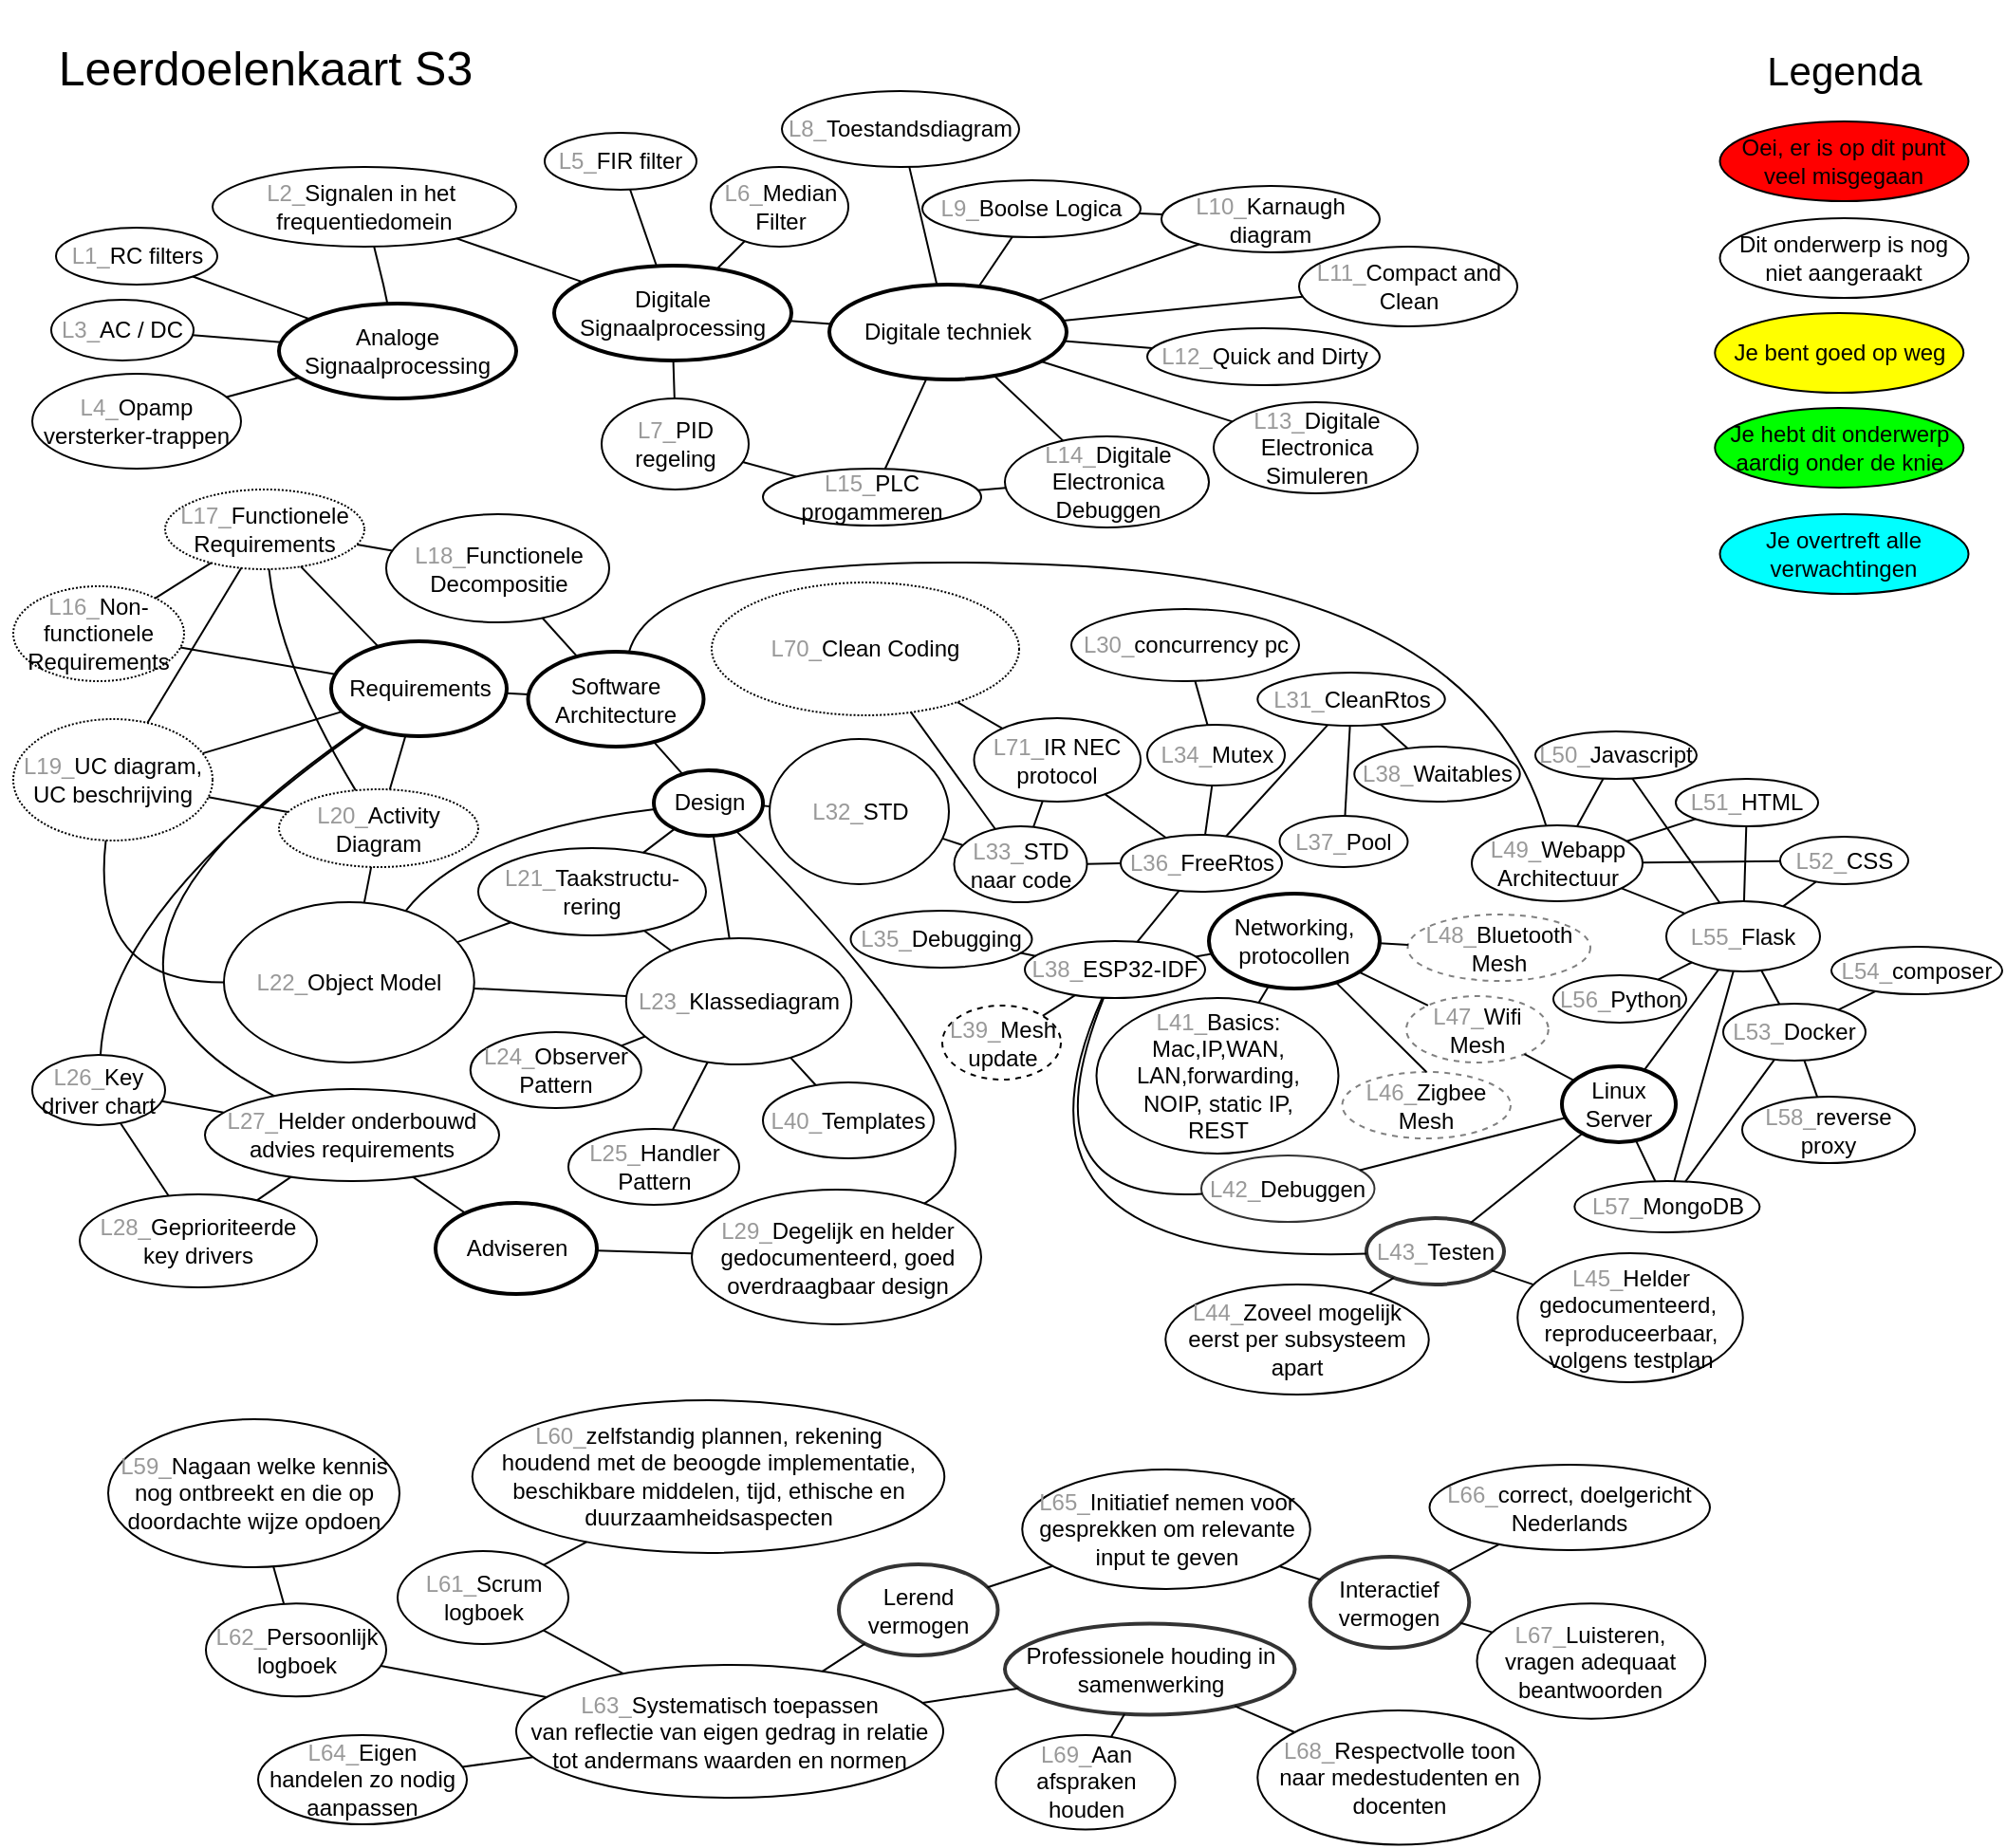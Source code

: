 <mxfile version="22.0.2" type="device">
  <diagram name="Copy of Page-1" id="SG1n7jbUNAIGO0vn6a7n">
    <mxGraphModel dx="-194" dy="1168" grid="1" gridSize="10" guides="1" tooltips="1" connect="1" arrows="1" fold="1" page="1" pageScale="1" pageWidth="1654" pageHeight="1169" math="0" shadow="0">
      <root>
        <mxCell id="VXFz6mvKQ9PJlcC3uVo2-0" />
        <mxCell id="VXFz6mvKQ9PJlcC3uVo2-1" parent="VXFz6mvKQ9PJlcC3uVo2-0" />
        <UserObject label="&lt;font color=&quot;#999999&quot;&gt;L1_&lt;/font&gt;RC filters" id="VXFz6mvKQ9PJlcC3uVo2-2">
          <mxCell style="ellipse;whiteSpace=wrap;html=1;" parent="VXFz6mvKQ9PJlcC3uVo2-1" vertex="1">
            <mxGeometry x="1722.5" y="172" width="85" height="30" as="geometry" />
          </mxCell>
        </UserObject>
        <mxCell id="VXFz6mvKQ9PJlcC3uVo2-3" value="Leerdoelenkaart S3" style="text;html=1;strokeColor=none;fillColor=none;align=center;verticalAlign=middle;whiteSpace=wrap;rounded=0;fontSize=25;fontStyle=0" parent="VXFz6mvKQ9PJlcC3uVo2-1" vertex="1">
          <mxGeometry x="1693.75" y="52" width="277.5" height="70" as="geometry" />
        </mxCell>
        <UserObject label="&lt;font color=&quot;#999999&quot;&gt;L3_&lt;/font&gt;AC / DC" id="VXFz6mvKQ9PJlcC3uVo2-4">
          <mxCell style="ellipse;whiteSpace=wrap;html=1;" parent="VXFz6mvKQ9PJlcC3uVo2-1" vertex="1">
            <mxGeometry x="1720" y="210" width="75" height="32" as="geometry" />
          </mxCell>
        </UserObject>
        <UserObject label="&lt;font color=&quot;#999999&quot;&gt;L4_&lt;/font&gt;Opamp versterker-trappen" id="VXFz6mvKQ9PJlcC3uVo2-5">
          <mxCell style="ellipse;whiteSpace=wrap;html=1;" parent="VXFz6mvKQ9PJlcC3uVo2-1" vertex="1">
            <mxGeometry x="1710" y="249" width="110" height="50" as="geometry" />
          </mxCell>
        </UserObject>
        <mxCell id="VXFz6mvKQ9PJlcC3uVo2-6" style="rounded=0;orthogonalLoop=1;jettySize=auto;html=1;endArrow=none;endFill=0;" parent="VXFz6mvKQ9PJlcC3uVo2-1" source="VXFz6mvKQ9PJlcC3uVo2-7" target="VXFz6mvKQ9PJlcC3uVo2-8" edge="1">
          <mxGeometry relative="1" as="geometry">
            <Array as="points">
              <mxPoint x="1895" y="202" />
            </Array>
          </mxGeometry>
        </mxCell>
        <UserObject label="&lt;font color=&quot;#999999&quot;&gt;L2_&lt;/font&gt;Signalen in het&amp;nbsp;&lt;br&gt;frequentiedomein" id="VXFz6mvKQ9PJlcC3uVo2-7">
          <mxCell style="ellipse;whiteSpace=wrap;html=1;" parent="VXFz6mvKQ9PJlcC3uVo2-1" vertex="1">
            <mxGeometry x="1805" y="140" width="160" height="42" as="geometry" />
          </mxCell>
        </UserObject>
        <mxCell id="VXFz6mvKQ9PJlcC3uVo2-8" value="Analoge Signaalprocessing" style="ellipse;whiteSpace=wrap;html=1;strokeWidth=2;" parent="VXFz6mvKQ9PJlcC3uVo2-1" vertex="1">
          <mxGeometry x="1840" y="212" width="125" height="50" as="geometry" />
        </mxCell>
        <mxCell id="VXFz6mvKQ9PJlcC3uVo2-9" style="rounded=0;orthogonalLoop=1;jettySize=auto;html=1;endArrow=none;endFill=0;" parent="VXFz6mvKQ9PJlcC3uVo2-1" source="VXFz6mvKQ9PJlcC3uVo2-2" target="VXFz6mvKQ9PJlcC3uVo2-8" edge="1">
          <mxGeometry relative="1" as="geometry">
            <mxPoint x="1899" y="192" as="sourcePoint" />
            <mxPoint x="1908" y="232" as="targetPoint" />
          </mxGeometry>
        </mxCell>
        <mxCell id="VXFz6mvKQ9PJlcC3uVo2-10" style="rounded=0;orthogonalLoop=1;jettySize=auto;html=1;endArrow=none;endFill=0;" parent="VXFz6mvKQ9PJlcC3uVo2-1" source="VXFz6mvKQ9PJlcC3uVo2-4" target="VXFz6mvKQ9PJlcC3uVo2-8" edge="1">
          <mxGeometry relative="1" as="geometry">
            <mxPoint x="1807" y="207" as="sourcePoint" />
            <mxPoint x="1872" y="238" as="targetPoint" />
          </mxGeometry>
        </mxCell>
        <mxCell id="VXFz6mvKQ9PJlcC3uVo2-11" style="rounded=0;orthogonalLoop=1;jettySize=auto;html=1;endArrow=none;endFill=0;" parent="VXFz6mvKQ9PJlcC3uVo2-1" source="VXFz6mvKQ9PJlcC3uVo2-5" target="VXFz6mvKQ9PJlcC3uVo2-8" edge="1">
          <mxGeometry relative="1" as="geometry">
            <mxPoint x="1804" y="241" as="sourcePoint" />
            <mxPoint x="1854" y="248" as="targetPoint" />
          </mxGeometry>
        </mxCell>
        <mxCell id="VXFz6mvKQ9PJlcC3uVo2-12" value="Digitale Signaalprocessing" style="ellipse;whiteSpace=wrap;html=1;strokeWidth=2;" parent="VXFz6mvKQ9PJlcC3uVo2-1" vertex="1">
          <mxGeometry x="1985" y="192" width="125" height="50" as="geometry" />
        </mxCell>
        <mxCell id="VXFz6mvKQ9PJlcC3uVo2-13" style="rounded=0;orthogonalLoop=1;jettySize=auto;html=1;endArrow=none;endFill=0;" parent="VXFz6mvKQ9PJlcC3uVo2-1" source="VXFz6mvKQ9PJlcC3uVo2-7" target="VXFz6mvKQ9PJlcC3uVo2-12" edge="1">
          <mxGeometry relative="1" as="geometry">
            <mxPoint x="1900" y="192" as="sourcePoint" />
            <mxPoint x="1908" y="222" as="targetPoint" />
          </mxGeometry>
        </mxCell>
        <UserObject label="&lt;font color=&quot;#999999&quot;&gt;L5_&lt;/font&gt;FIR filter" id="VXFz6mvKQ9PJlcC3uVo2-14">
          <mxCell style="ellipse;whiteSpace=wrap;html=1;" parent="VXFz6mvKQ9PJlcC3uVo2-1" vertex="1">
            <mxGeometry x="1980" y="122" width="80" height="30" as="geometry" />
          </mxCell>
        </UserObject>
        <UserObject label="&lt;font color=&quot;#999999&quot;&gt;L6_&lt;/font&gt;Median Filter" id="VXFz6mvKQ9PJlcC3uVo2-15">
          <mxCell style="ellipse;whiteSpace=wrap;html=1;" parent="VXFz6mvKQ9PJlcC3uVo2-1" vertex="1">
            <mxGeometry x="2067.5" y="140" width="72.5" height="42" as="geometry" />
          </mxCell>
        </UserObject>
        <mxCell id="VXFz6mvKQ9PJlcC3uVo2-16" style="rounded=0;orthogonalLoop=1;jettySize=auto;html=1;endArrow=none;endFill=0;" parent="VXFz6mvKQ9PJlcC3uVo2-1" source="VXFz6mvKQ9PJlcC3uVo2-14" target="VXFz6mvKQ9PJlcC3uVo2-12" edge="1">
          <mxGeometry relative="1" as="geometry">
            <mxPoint x="1943" y="188" as="sourcePoint" />
            <mxPoint x="2010" y="211" as="targetPoint" />
          </mxGeometry>
        </mxCell>
        <mxCell id="VXFz6mvKQ9PJlcC3uVo2-17" style="rounded=0;orthogonalLoop=1;jettySize=auto;html=1;endArrow=none;endFill=0;" parent="VXFz6mvKQ9PJlcC3uVo2-1" source="VXFz6mvKQ9PJlcC3uVo2-15" target="VXFz6mvKQ9PJlcC3uVo2-12" edge="1">
          <mxGeometry relative="1" as="geometry">
            <mxPoint x="2047" y="162" as="sourcePoint" />
            <mxPoint x="2054" y="202" as="targetPoint" />
          </mxGeometry>
        </mxCell>
        <UserObject label="&lt;font color=&quot;#999999&quot;&gt;L7_&lt;/font&gt;PID regeling" id="VXFz6mvKQ9PJlcC3uVo2-18">
          <mxCell style="ellipse;whiteSpace=wrap;html=1;" parent="VXFz6mvKQ9PJlcC3uVo2-1" vertex="1">
            <mxGeometry x="2010" y="262" width="77.5" height="48" as="geometry" />
          </mxCell>
        </UserObject>
        <mxCell id="VXFz6mvKQ9PJlcC3uVo2-19" style="rounded=0;orthogonalLoop=1;jettySize=auto;html=1;endArrow=none;endFill=0;" parent="VXFz6mvKQ9PJlcC3uVo2-1" source="VXFz6mvKQ9PJlcC3uVo2-12" target="VXFz6mvKQ9PJlcC3uVo2-18" edge="1">
          <mxGeometry relative="1" as="geometry">
            <mxPoint x="2047" y="162" as="sourcePoint" />
            <mxPoint x="2054" y="202" as="targetPoint" />
          </mxGeometry>
        </mxCell>
        <mxCell id="VXFz6mvKQ9PJlcC3uVo2-20" value="Requirements" style="ellipse;whiteSpace=wrap;html=1;strokeWidth=2;" parent="VXFz6mvKQ9PJlcC3uVo2-1" vertex="1">
          <mxGeometry x="1867.5" y="390" width="92.5" height="50" as="geometry" />
        </mxCell>
        <UserObject label="&lt;font color=&quot;#999999&quot;&gt;L19_&lt;/font&gt;UC diagram,&lt;br&gt;UC beschrijving" id="VXFz6mvKQ9PJlcC3uVo2-21">
          <mxCell style="ellipse;whiteSpace=wrap;html=1;dashed=1;dashPattern=1 1;" parent="VXFz6mvKQ9PJlcC3uVo2-1" vertex="1">
            <mxGeometry x="1700" y="431" width="105" height="64" as="geometry" />
          </mxCell>
        </UserObject>
        <UserObject label="&lt;font color=&quot;#999999&quot;&gt;L17_&lt;/font&gt;Functionele Requirements" id="VXFz6mvKQ9PJlcC3uVo2-22">
          <mxCell style="ellipse;whiteSpace=wrap;html=1;dashed=1;dashPattern=1 1;" parent="VXFz6mvKQ9PJlcC3uVo2-1" vertex="1">
            <mxGeometry x="1780" y="310" width="105" height="42" as="geometry" />
          </mxCell>
        </UserObject>
        <UserObject label="&lt;font color=&quot;#999999&quot;&gt;L16_&lt;/font&gt;Non-functionele Requirements" id="VXFz6mvKQ9PJlcC3uVo2-23">
          <mxCell style="ellipse;whiteSpace=wrap;html=1;dashed=1;dashPattern=1 1;" parent="VXFz6mvKQ9PJlcC3uVo2-1" vertex="1">
            <mxGeometry x="1700" y="361" width="90" height="50" as="geometry" />
          </mxCell>
        </UserObject>
        <UserObject label="&lt;font color=&quot;#999999&quot;&gt;L23_&lt;/font&gt;Klassediagram" id="VXFz6mvKQ9PJlcC3uVo2-24">
          <mxCell style="ellipse;whiteSpace=wrap;html=1;" parent="VXFz6mvKQ9PJlcC3uVo2-1" vertex="1">
            <mxGeometry x="2022.88" y="546.5" width="118.75" height="66.5" as="geometry" />
          </mxCell>
        </UserObject>
        <UserObject label="&lt;font color=&quot;#999999&quot;&gt;L22_&lt;/font&gt;Object Model" id="VXFz6mvKQ9PJlcC3uVo2-25">
          <mxCell style="ellipse;whiteSpace=wrap;html=1;" parent="VXFz6mvKQ9PJlcC3uVo2-1" vertex="1">
            <mxGeometry x="1811" y="527.5" width="131.88" height="84.5" as="geometry" />
          </mxCell>
        </UserObject>
        <UserObject label="&lt;font color=&quot;#999999&quot;&gt;L20_&lt;/font&gt;Activity Diagram" id="VXFz6mvKQ9PJlcC3uVo2-26">
          <mxCell style="ellipse;whiteSpace=wrap;html=1;dashed=1;dashPattern=1 1;" parent="VXFz6mvKQ9PJlcC3uVo2-1" vertex="1">
            <mxGeometry x="1840" y="468" width="105" height="41" as="geometry" />
          </mxCell>
        </UserObject>
        <mxCell id="VXFz6mvKQ9PJlcC3uVo2-27" style="rounded=0;orthogonalLoop=1;jettySize=auto;html=1;endArrow=none;endFill=0;" parent="VXFz6mvKQ9PJlcC3uVo2-1" source="VXFz6mvKQ9PJlcC3uVo2-21" target="VXFz6mvKQ9PJlcC3uVo2-22" edge="1">
          <mxGeometry relative="1" as="geometry">
            <mxPoint x="1822" y="283" as="sourcePoint" />
            <mxPoint x="1868" y="265" as="targetPoint" />
          </mxGeometry>
        </mxCell>
        <mxCell id="VXFz6mvKQ9PJlcC3uVo2-28" style="rounded=0;orthogonalLoop=1;jettySize=auto;html=1;endArrow=none;endFill=0;" parent="VXFz6mvKQ9PJlcC3uVo2-1" source="VXFz6mvKQ9PJlcC3uVo2-26" target="VXFz6mvKQ9PJlcC3uVo2-21" edge="1">
          <mxGeometry relative="1" as="geometry">
            <mxPoint x="1815" y="378" as="sourcePoint" />
            <mxPoint x="1834" y="366" as="targetPoint" />
          </mxGeometry>
        </mxCell>
        <mxCell id="VXFz6mvKQ9PJlcC3uVo2-29" style="orthogonalLoop=1;jettySize=auto;html=1;endArrow=none;endFill=0;curved=1;" parent="VXFz6mvKQ9PJlcC3uVo2-1" source="VXFz6mvKQ9PJlcC3uVo2-26" target="VXFz6mvKQ9PJlcC3uVo2-22" edge="1">
          <mxGeometry relative="1" as="geometry">
            <mxPoint x="1793" y="442" as="sourcePoint" />
            <mxPoint x="1789" y="422" as="targetPoint" />
            <Array as="points">
              <mxPoint x="1840" y="402" />
            </Array>
          </mxGeometry>
        </mxCell>
        <mxCell id="VXFz6mvKQ9PJlcC3uVo2-30" style="rounded=0;orthogonalLoop=1;jettySize=auto;html=1;endArrow=none;endFill=0;" parent="VXFz6mvKQ9PJlcC3uVo2-1" source="VXFz6mvKQ9PJlcC3uVo2-25" target="VXFz6mvKQ9PJlcC3uVo2-26" edge="1">
          <mxGeometry relative="1" as="geometry">
            <mxPoint x="1811" y="443" as="sourcePoint" />
            <mxPoint x="1851" y="371" as="targetPoint" />
          </mxGeometry>
        </mxCell>
        <mxCell id="VXFz6mvKQ9PJlcC3uVo2-31" style="orthogonalLoop=1;jettySize=auto;html=1;endArrow=none;endFill=0;curved=1;" parent="VXFz6mvKQ9PJlcC3uVo2-1" source="VXFz6mvKQ9PJlcC3uVo2-25" target="VXFz6mvKQ9PJlcC3uVo2-21" edge="1">
          <mxGeometry relative="1" as="geometry">
            <mxPoint x="1811" y="443" as="sourcePoint" />
            <mxPoint x="1851" y="371" as="targetPoint" />
            <Array as="points">
              <mxPoint x="1740" y="570" />
            </Array>
          </mxGeometry>
        </mxCell>
        <mxCell id="VXFz6mvKQ9PJlcC3uVo2-32" style="rounded=0;orthogonalLoop=1;jettySize=auto;html=1;endArrow=none;endFill=0;" parent="VXFz6mvKQ9PJlcC3uVo2-1" source="VXFz6mvKQ9PJlcC3uVo2-24" target="VXFz6mvKQ9PJlcC3uVo2-25" edge="1">
          <mxGeometry relative="1" as="geometry">
            <mxPoint x="1837" y="505" as="sourcePoint" />
            <mxPoint x="1821" y="489" as="targetPoint" />
          </mxGeometry>
        </mxCell>
        <mxCell id="VXFz6mvKQ9PJlcC3uVo2-33" style="rounded=0;orthogonalLoop=1;jettySize=auto;html=1;endArrow=none;endFill=0;" parent="VXFz6mvKQ9PJlcC3uVo2-1" source="VXFz6mvKQ9PJlcC3uVo2-131" target="VXFz6mvKQ9PJlcC3uVo2-24" edge="1">
          <mxGeometry relative="1" as="geometry">
            <mxPoint x="2072" y="251" as="sourcePoint" />
            <mxPoint x="2091" y="282" as="targetPoint" />
          </mxGeometry>
        </mxCell>
        <mxCell id="VXFz6mvKQ9PJlcC3uVo2-34" style="rounded=0;orthogonalLoop=1;jettySize=auto;html=1;endArrow=none;endFill=0;" parent="VXFz6mvKQ9PJlcC3uVo2-1" source="VXFz6mvKQ9PJlcC3uVo2-22" target="VXFz6mvKQ9PJlcC3uVo2-23" edge="1">
          <mxGeometry relative="1" as="geometry">
            <mxPoint x="1815" y="378" as="sourcePoint" />
            <mxPoint x="1834" y="366" as="targetPoint" />
          </mxGeometry>
        </mxCell>
        <UserObject label="&lt;font color=&quot;#999999&quot;&gt;L33_&lt;/font&gt;STD naar code" id="VXFz6mvKQ9PJlcC3uVo2-35">
          <mxCell style="ellipse;whiteSpace=wrap;html=1;" parent="VXFz6mvKQ9PJlcC3uVo2-1" vertex="1">
            <mxGeometry x="2195.75" y="487.5" width="70" height="40" as="geometry" />
          </mxCell>
        </UserObject>
        <UserObject label="&lt;font color=&quot;#999999&quot;&gt;L32_&lt;/font&gt;STD" id="VXFz6mvKQ9PJlcC3uVo2-36">
          <mxCell style="ellipse;whiteSpace=wrap;html=1;" parent="VXFz6mvKQ9PJlcC3uVo2-1" vertex="1">
            <mxGeometry x="2098.5" y="441.5" width="94.5" height="76.5" as="geometry" />
          </mxCell>
        </UserObject>
        <mxCell id="VXFz6mvKQ9PJlcC3uVo2-37" style="rounded=0;orthogonalLoop=1;jettySize=auto;html=1;endArrow=none;endFill=0;" parent="VXFz6mvKQ9PJlcC3uVo2-1" source="VXFz6mvKQ9PJlcC3uVo2-35" target="VXFz6mvKQ9PJlcC3uVo2-36" edge="1">
          <mxGeometry relative="1" as="geometry">
            <mxPoint x="2206" y="500" as="sourcePoint" />
            <mxPoint x="2167" y="522" as="targetPoint" />
          </mxGeometry>
        </mxCell>
        <mxCell id="VXFz6mvKQ9PJlcC3uVo2-38" style="rounded=0;orthogonalLoop=1;jettySize=auto;html=1;endArrow=none;endFill=0;" parent="VXFz6mvKQ9PJlcC3uVo2-1" source="VXFz6mvKQ9PJlcC3uVo2-131" target="VXFz6mvKQ9PJlcC3uVo2-36" edge="1">
          <mxGeometry relative="1" as="geometry">
            <mxPoint x="2050" y="440" as="sourcePoint" />
            <mxPoint x="2110" y="393" as="targetPoint" />
          </mxGeometry>
        </mxCell>
        <mxCell id="VXFz6mvKQ9PJlcC3uVo2-39" style="rounded=0;orthogonalLoop=1;jettySize=auto;html=1;endArrow=none;endFill=0;" parent="VXFz6mvKQ9PJlcC3uVo2-1" source="VXFz6mvKQ9PJlcC3uVo2-26" target="VXFz6mvKQ9PJlcC3uVo2-20" edge="1">
          <mxGeometry relative="1" as="geometry">
            <mxPoint x="1902" y="518" as="sourcePoint" />
            <mxPoint x="2028" y="489" as="targetPoint" />
          </mxGeometry>
        </mxCell>
        <mxCell id="VXFz6mvKQ9PJlcC3uVo2-40" style="rounded=0;orthogonalLoop=1;jettySize=auto;html=1;endArrow=none;endFill=0;" parent="VXFz6mvKQ9PJlcC3uVo2-1" source="VXFz6mvKQ9PJlcC3uVo2-21" target="VXFz6mvKQ9PJlcC3uVo2-20" edge="1">
          <mxGeometry relative="1" as="geometry">
            <mxPoint x="1850" y="469" as="sourcePoint" />
            <mxPoint x="2020" y="475" as="targetPoint" />
          </mxGeometry>
        </mxCell>
        <mxCell id="VXFz6mvKQ9PJlcC3uVo2-41" style="rounded=0;orthogonalLoop=1;jettySize=auto;html=1;endArrow=none;endFill=0;" parent="VXFz6mvKQ9PJlcC3uVo2-1" source="VXFz6mvKQ9PJlcC3uVo2-22" target="VXFz6mvKQ9PJlcC3uVo2-20" edge="1">
          <mxGeometry relative="1" as="geometry">
            <mxPoint x="1825" y="408" as="sourcePoint" />
            <mxPoint x="2031" y="463" as="targetPoint" />
          </mxGeometry>
        </mxCell>
        <mxCell id="VXFz6mvKQ9PJlcC3uVo2-42" style="rounded=0;orthogonalLoop=1;jettySize=auto;html=1;endArrow=none;endFill=0;" parent="VXFz6mvKQ9PJlcC3uVo2-1" source="VXFz6mvKQ9PJlcC3uVo2-23" target="VXFz6mvKQ9PJlcC3uVo2-20" edge="1">
          <mxGeometry relative="1" as="geometry">
            <mxPoint x="1894" y="365" as="sourcePoint" />
            <mxPoint x="2048" y="456" as="targetPoint" />
          </mxGeometry>
        </mxCell>
        <UserObject label="&lt;font color=&quot;#999999&quot;&gt;L18_&lt;/font&gt;Functionele&lt;br&gt;Decompositie" id="VXFz6mvKQ9PJlcC3uVo2-43">
          <mxCell style="ellipse;whiteSpace=wrap;html=1;" parent="VXFz6mvKQ9PJlcC3uVo2-1" vertex="1">
            <mxGeometry x="1896.5" y="323" width="117.5" height="57" as="geometry" />
          </mxCell>
        </UserObject>
        <mxCell id="VXFz6mvKQ9PJlcC3uVo2-44" style="rounded=0;orthogonalLoop=1;jettySize=auto;html=1;endArrow=none;endFill=0;" parent="VXFz6mvKQ9PJlcC3uVo2-1" source="VXFz6mvKQ9PJlcC3uVo2-132" target="VXFz6mvKQ9PJlcC3uVo2-43" edge="1">
          <mxGeometry relative="1" as="geometry">
            <mxPoint x="2014" y="440" as="sourcePoint" />
            <mxPoint x="2067" y="421" as="targetPoint" />
          </mxGeometry>
        </mxCell>
        <UserObject label="&lt;font color=&quot;#999999&quot;&gt;L36_&lt;/font&gt;FreeRtos" id="VXFz6mvKQ9PJlcC3uVo2-45">
          <mxCell style="ellipse;whiteSpace=wrap;html=1;" parent="VXFz6mvKQ9PJlcC3uVo2-1" vertex="1">
            <mxGeometry x="2283.5" y="492" width="85" height="30" as="geometry" />
          </mxCell>
        </UserObject>
        <mxCell id="VXFz6mvKQ9PJlcC3uVo2-46" style="rounded=0;orthogonalLoop=1;jettySize=auto;html=1;endArrow=none;endFill=0;" parent="VXFz6mvKQ9PJlcC3uVo2-1" source="VXFz6mvKQ9PJlcC3uVo2-45" target="VXFz6mvKQ9PJlcC3uVo2-35" edge="1">
          <mxGeometry relative="1" as="geometry">
            <mxPoint x="2189" y="462" as="sourcePoint" />
            <mxPoint x="2236" y="449" as="targetPoint" />
          </mxGeometry>
        </mxCell>
        <mxCell id="VXFz6mvKQ9PJlcC3uVo2-47" value="Networking, protocollen" style="ellipse;whiteSpace=wrap;html=1;strokeWidth=2;" parent="VXFz6mvKQ9PJlcC3uVo2-1" vertex="1">
          <mxGeometry x="2330" y="523" width="90" height="50" as="geometry" />
        </mxCell>
        <UserObject label="&lt;font color=&quot;#999999&quot;&gt;L38_&lt;/font&gt;ESP32-IDF" id="VXFz6mvKQ9PJlcC3uVo2-48">
          <mxCell style="ellipse;whiteSpace=wrap;html=1;" parent="VXFz6mvKQ9PJlcC3uVo2-1" vertex="1">
            <mxGeometry x="2233" y="548" width="95" height="30" as="geometry" />
          </mxCell>
        </UserObject>
        <mxCell id="VXFz6mvKQ9PJlcC3uVo2-49" style="rounded=0;orthogonalLoop=1;jettySize=auto;html=1;endArrow=none;endFill=0;" parent="VXFz6mvKQ9PJlcC3uVo2-1" source="VXFz6mvKQ9PJlcC3uVo2-48" target="VXFz6mvKQ9PJlcC3uVo2-45" edge="1">
          <mxGeometry relative="1" as="geometry">
            <mxPoint x="2435" y="450" as="sourcePoint" />
            <mxPoint x="2370" y="440" as="targetPoint" />
          </mxGeometry>
        </mxCell>
        <mxCell id="VXFz6mvKQ9PJlcC3uVo2-50" style="rounded=0;orthogonalLoop=1;jettySize=auto;html=1;endArrow=none;endFill=0;" parent="VXFz6mvKQ9PJlcC3uVo2-1" source="VXFz6mvKQ9PJlcC3uVo2-47" target="VXFz6mvKQ9PJlcC3uVo2-48" edge="1">
          <mxGeometry relative="1" as="geometry">
            <mxPoint x="2435" y="450" as="sourcePoint" />
            <mxPoint x="2370" y="440" as="targetPoint" />
          </mxGeometry>
        </mxCell>
        <UserObject label="&lt;font color=&quot;#999999&quot;&gt;L41_&lt;/font&gt;Basics:&lt;br&gt;Mac,IP,WAN,&lt;br&gt;LAN,forwarding,&lt;br&gt;NOIP, static IP,&lt;br&gt;REST" id="VXFz6mvKQ9PJlcC3uVo2-51">
          <mxCell style="ellipse;whiteSpace=wrap;html=1;" parent="VXFz6mvKQ9PJlcC3uVo2-1" vertex="1">
            <mxGeometry x="2270.75" y="578" width="127.5" height="82" as="geometry" />
          </mxCell>
        </UserObject>
        <mxCell id="VXFz6mvKQ9PJlcC3uVo2-52" style="rounded=0;orthogonalLoop=1;jettySize=auto;html=1;endArrow=none;endFill=0;" parent="VXFz6mvKQ9PJlcC3uVo2-1" source="VXFz6mvKQ9PJlcC3uVo2-51" target="VXFz6mvKQ9PJlcC3uVo2-47" edge="1">
          <mxGeometry relative="1" as="geometry">
            <mxPoint x="2357" y="543" as="sourcePoint" />
            <mxPoint x="2330" y="511" as="targetPoint" />
          </mxGeometry>
        </mxCell>
        <UserObject label="&lt;font color=&quot;#999999&quot;&gt;L46_&lt;/font&gt;Zigbee Mesh" id="VXFz6mvKQ9PJlcC3uVo2-53">
          <mxCell style="ellipse;whiteSpace=wrap;html=1;strokeColor=#808080;dashed=1;" parent="VXFz6mvKQ9PJlcC3uVo2-1" vertex="1">
            <mxGeometry x="2400.25" y="617" width="88.75" height="35" as="geometry" />
          </mxCell>
        </UserObject>
        <UserObject label="&lt;font color=&quot;#999999&quot;&gt;L47_&lt;/font&gt;Wifi Mesh" id="VXFz6mvKQ9PJlcC3uVo2-54">
          <mxCell style="ellipse;whiteSpace=wrap;html=1;strokeColor=#808080;dashed=1;" parent="VXFz6mvKQ9PJlcC3uVo2-1" vertex="1">
            <mxGeometry x="2434" y="577" width="74.88" height="35" as="geometry" />
          </mxCell>
        </UserObject>
        <UserObject label="&lt;font color=&quot;#999999&quot;&gt;L48_&lt;/font&gt;Bluetooth Mesh" id="VXFz6mvKQ9PJlcC3uVo2-55">
          <mxCell style="ellipse;whiteSpace=wrap;html=1;strokeColor=#808080;dashed=1;" parent="VXFz6mvKQ9PJlcC3uVo2-1" vertex="1">
            <mxGeometry x="2434.75" y="534" width="96.25" height="35" as="geometry" />
          </mxCell>
        </UserObject>
        <mxCell id="VXFz6mvKQ9PJlcC3uVo2-56" style="rounded=0;orthogonalLoop=1;jettySize=auto;html=1;endArrow=none;endFill=0;entryX=0.5;entryY=0;entryDx=0;entryDy=0;" parent="VXFz6mvKQ9PJlcC3uVo2-1" source="VXFz6mvKQ9PJlcC3uVo2-47" target="VXFz6mvKQ9PJlcC3uVo2-53" edge="1">
          <mxGeometry relative="1" as="geometry">
            <mxPoint x="2243" y="466" as="sourcePoint" />
            <mxPoint x="2324" y="443" as="targetPoint" />
          </mxGeometry>
        </mxCell>
        <mxCell id="VXFz6mvKQ9PJlcC3uVo2-57" style="rounded=0;orthogonalLoop=1;jettySize=auto;html=1;endArrow=none;endFill=0;" parent="VXFz6mvKQ9PJlcC3uVo2-1" source="VXFz6mvKQ9PJlcC3uVo2-47" target="VXFz6mvKQ9PJlcC3uVo2-54" edge="1">
          <mxGeometry relative="1" as="geometry">
            <mxPoint x="2383" y="591" as="sourcePoint" />
            <mxPoint x="2391" y="621" as="targetPoint" />
          </mxGeometry>
        </mxCell>
        <mxCell id="VXFz6mvKQ9PJlcC3uVo2-58" style="rounded=0;orthogonalLoop=1;jettySize=auto;html=1;endArrow=none;endFill=0;" parent="VXFz6mvKQ9PJlcC3uVo2-1" source="VXFz6mvKQ9PJlcC3uVo2-47" target="VXFz6mvKQ9PJlcC3uVo2-55" edge="1">
          <mxGeometry relative="1" as="geometry">
            <mxPoint x="2407" y="584" as="sourcePoint" />
            <mxPoint x="2441" y="606" as="targetPoint" />
          </mxGeometry>
        </mxCell>
        <mxCell id="VXFz6mvKQ9PJlcC3uVo2-59" value="Linux Server" style="ellipse;whiteSpace=wrap;html=1;strokeWidth=2;" parent="VXFz6mvKQ9PJlcC3uVo2-1" vertex="1">
          <mxGeometry x="2516" y="614" width="60" height="40" as="geometry" />
        </mxCell>
        <UserObject label="&lt;font color=&quot;#999999&quot;&gt;L53_&lt;/font&gt;Docker" id="VXFz6mvKQ9PJlcC3uVo2-60">
          <mxCell style="ellipse;whiteSpace=wrap;html=1;" parent="VXFz6mvKQ9PJlcC3uVo2-1" vertex="1">
            <mxGeometry x="2601" y="581" width="75" height="30" as="geometry" />
          </mxCell>
        </UserObject>
        <mxCell id="VXFz6mvKQ9PJlcC3uVo2-61" style="rounded=0;orthogonalLoop=1;jettySize=auto;html=1;endArrow=none;endFill=0;" parent="VXFz6mvKQ9PJlcC3uVo2-1" source="VXFz6mvKQ9PJlcC3uVo2-54" target="VXFz6mvKQ9PJlcC3uVo2-59" edge="1">
          <mxGeometry relative="1" as="geometry">
            <mxPoint x="2407" y="584" as="sourcePoint" />
            <mxPoint x="2441" y="606" as="targetPoint" />
          </mxGeometry>
        </mxCell>
        <UserObject label="&lt;font color=&quot;#999999&quot;&gt;L55_&lt;/font&gt;Flask" id="VXFz6mvKQ9PJlcC3uVo2-62">
          <mxCell style="ellipse;whiteSpace=wrap;html=1;strokeWidth=1;" parent="VXFz6mvKQ9PJlcC3uVo2-1" vertex="1">
            <mxGeometry x="2571" y="527" width="81" height="37" as="geometry" />
          </mxCell>
        </UserObject>
        <UserObject label="&lt;font color=&quot;#999999&quot;&gt;L57_&lt;/font&gt;MongoDB" id="VXFz6mvKQ9PJlcC3uVo2-63">
          <mxCell style="ellipse;whiteSpace=wrap;html=1;strokeWidth=1;" parent="VXFz6mvKQ9PJlcC3uVo2-1" vertex="1">
            <mxGeometry x="2522.68" y="674.5" width="97.5" height="27" as="geometry" />
          </mxCell>
        </UserObject>
        <mxCell id="VXFz6mvKQ9PJlcC3uVo2-64" style="rounded=0;orthogonalLoop=1;jettySize=auto;html=1;endArrow=none;endFill=0;" parent="VXFz6mvKQ9PJlcC3uVo2-1" source="VXFz6mvKQ9PJlcC3uVo2-59" target="VXFz6mvKQ9PJlcC3uVo2-62" edge="1">
          <mxGeometry relative="1" as="geometry">
            <mxPoint x="2421" y="569" as="sourcePoint" />
            <mxPoint x="2451" y="571" as="targetPoint" />
          </mxGeometry>
        </mxCell>
        <mxCell id="VXFz6mvKQ9PJlcC3uVo2-65" style="rounded=0;orthogonalLoop=1;jettySize=auto;html=1;endArrow=none;endFill=0;" parent="VXFz6mvKQ9PJlcC3uVo2-1" source="VXFz6mvKQ9PJlcC3uVo2-62" target="VXFz6mvKQ9PJlcC3uVo2-63" edge="1">
          <mxGeometry relative="1" as="geometry">
            <mxPoint x="2559" y="631" as="sourcePoint" />
            <mxPoint x="2569" y="571" as="targetPoint" />
          </mxGeometry>
        </mxCell>
        <mxCell id="VXFz6mvKQ9PJlcC3uVo2-66" style="rounded=0;orthogonalLoop=1;jettySize=auto;html=1;endArrow=none;endFill=0;" parent="VXFz6mvKQ9PJlcC3uVo2-1" source="VXFz6mvKQ9PJlcC3uVo2-59" target="VXFz6mvKQ9PJlcC3uVo2-63" edge="1">
          <mxGeometry relative="1" as="geometry">
            <mxPoint x="2596" y="559" as="sourcePoint" />
            <mxPoint x="2616" y="559" as="targetPoint" />
          </mxGeometry>
        </mxCell>
        <UserObject label="&lt;font color=&quot;#999999&quot;&gt;L51_&lt;/font&gt;HTML" id="VXFz6mvKQ9PJlcC3uVo2-67">
          <mxCell style="ellipse;whiteSpace=wrap;html=1;strokeWidth=1;" parent="VXFz6mvKQ9PJlcC3uVo2-1" vertex="1">
            <mxGeometry x="2576" y="462.5" width="75" height="25" as="geometry" />
          </mxCell>
        </UserObject>
        <UserObject label="&lt;font color=&quot;#999999&quot;&gt;L52_&lt;/font&gt;CSS" id="VXFz6mvKQ9PJlcC3uVo2-68">
          <mxCell style="ellipse;whiteSpace=wrap;html=1;strokeWidth=1;" parent="VXFz6mvKQ9PJlcC3uVo2-1" vertex="1">
            <mxGeometry x="2631" y="493" width="67.5" height="25" as="geometry" />
          </mxCell>
        </UserObject>
        <UserObject label="&lt;font color=&quot;#999999&quot;&gt;L50_&lt;/font&gt;Javascript" id="VXFz6mvKQ9PJlcC3uVo2-69">
          <mxCell style="ellipse;whiteSpace=wrap;html=1;strokeWidth=1;" parent="VXFz6mvKQ9PJlcC3uVo2-1" vertex="1">
            <mxGeometry x="2502" y="437.5" width="85" height="25" as="geometry" />
          </mxCell>
        </UserObject>
        <mxCell id="VXFz6mvKQ9PJlcC3uVo2-70" style="rounded=0;orthogonalLoop=1;jettySize=auto;html=1;endArrow=none;endFill=0;" parent="VXFz6mvKQ9PJlcC3uVo2-1" source="VXFz6mvKQ9PJlcC3uVo2-63" target="VXFz6mvKQ9PJlcC3uVo2-60" edge="1">
          <mxGeometry relative="1" as="geometry">
            <mxPoint x="2612" y="521" as="sourcePoint" />
            <mxPoint x="2607" y="461" as="targetPoint" />
          </mxGeometry>
        </mxCell>
        <UserObject label="&lt;font color=&quot;#999999&quot;&gt;L54_&lt;/font&gt;composer" id="VXFz6mvKQ9PJlcC3uVo2-71">
          <mxCell style="ellipse;whiteSpace=wrap;html=1;strokeWidth=1;" parent="VXFz6mvKQ9PJlcC3uVo2-1" vertex="1">
            <mxGeometry x="2658" y="551" width="90" height="25" as="geometry" />
          </mxCell>
        </UserObject>
        <mxCell id="VXFz6mvKQ9PJlcC3uVo2-72" style="rounded=0;orthogonalLoop=1;jettySize=auto;html=1;endArrow=none;endFill=0;" parent="VXFz6mvKQ9PJlcC3uVo2-1" source="VXFz6mvKQ9PJlcC3uVo2-60" target="VXFz6mvKQ9PJlcC3uVo2-71" edge="1">
          <mxGeometry relative="1" as="geometry">
            <mxPoint x="2675" y="547" as="sourcePoint" />
            <mxPoint x="2619" y="489" as="targetPoint" />
          </mxGeometry>
        </mxCell>
        <UserObject label="&lt;font color=&quot;#999999&quot;&gt;L24_&lt;/font&gt;Observer Pattern" id="VXFz6mvKQ9PJlcC3uVo2-73">
          <mxCell style="ellipse;whiteSpace=wrap;html=1;" parent="VXFz6mvKQ9PJlcC3uVo2-1" vertex="1">
            <mxGeometry x="1940.88" y="596" width="90" height="40" as="geometry" />
          </mxCell>
        </UserObject>
        <UserObject label="&lt;font color=&quot;#999999&quot;&gt;L25_&lt;/font&gt;Handler&lt;br&gt;Pattern" id="VXFz6mvKQ9PJlcC3uVo2-74">
          <mxCell style="ellipse;whiteSpace=wrap;html=1;" parent="VXFz6mvKQ9PJlcC3uVo2-1" vertex="1">
            <mxGeometry x="1992.5" y="647" width="90" height="40" as="geometry" />
          </mxCell>
        </UserObject>
        <mxCell id="VXFz6mvKQ9PJlcC3uVo2-75" style="rounded=0;orthogonalLoop=1;jettySize=auto;html=1;endArrow=none;endFill=0;" parent="VXFz6mvKQ9PJlcC3uVo2-1" source="VXFz6mvKQ9PJlcC3uVo2-73" target="VXFz6mvKQ9PJlcC3uVo2-24" edge="1">
          <mxGeometry relative="1" as="geometry">
            <mxPoint x="1967" y="447" as="sourcePoint" />
            <mxPoint x="2048" y="424" as="targetPoint" />
          </mxGeometry>
        </mxCell>
        <mxCell id="VXFz6mvKQ9PJlcC3uVo2-76" style="rounded=0;orthogonalLoop=1;jettySize=auto;html=1;endArrow=none;endFill=0;" parent="VXFz6mvKQ9PJlcC3uVo2-1" source="VXFz6mvKQ9PJlcC3uVo2-74" target="VXFz6mvKQ9PJlcC3uVo2-24" edge="1">
          <mxGeometry relative="1" as="geometry">
            <mxPoint x="1869" y="569" as="sourcePoint" />
            <mxPoint x="1946" y="538" as="targetPoint" />
          </mxGeometry>
        </mxCell>
        <mxCell id="VXFz6mvKQ9PJlcC3uVo2-77" style="rounded=0;orthogonalLoop=1;jettySize=auto;html=1;endArrow=none;endFill=0;" parent="VXFz6mvKQ9PJlcC3uVo2-1" source="VXFz6mvKQ9PJlcC3uVo2-62" target="VXFz6mvKQ9PJlcC3uVo2-67" edge="1">
          <mxGeometry relative="1" as="geometry">
            <mxPoint x="2565" y="508" as="sourcePoint" />
            <mxPoint x="2591" y="488" as="targetPoint" />
          </mxGeometry>
        </mxCell>
        <mxCell id="VXFz6mvKQ9PJlcC3uVo2-78" style="rounded=0;orthogonalLoop=1;jettySize=auto;html=1;endArrow=none;endFill=0;" parent="VXFz6mvKQ9PJlcC3uVo2-1" source="VXFz6mvKQ9PJlcC3uVo2-62" target="VXFz6mvKQ9PJlcC3uVo2-68" edge="1">
          <mxGeometry relative="1" as="geometry">
            <mxPoint x="2578" y="568" as="sourcePoint" />
            <mxPoint x="2509" y="509" as="targetPoint" />
          </mxGeometry>
        </mxCell>
        <mxCell id="VXFz6mvKQ9PJlcC3uVo2-79" style="rounded=0;orthogonalLoop=1;jettySize=auto;html=1;endArrow=none;endFill=0;" parent="VXFz6mvKQ9PJlcC3uVo2-1" source="VXFz6mvKQ9PJlcC3uVo2-62" target="VXFz6mvKQ9PJlcC3uVo2-69" edge="1">
          <mxGeometry relative="1" as="geometry">
            <mxPoint x="2585" y="566" as="sourcePoint" />
            <mxPoint x="2562" y="521" as="targetPoint" />
          </mxGeometry>
        </mxCell>
        <UserObject label="&lt;font color=&quot;#999999&quot;&gt;L49_&lt;/font&gt;Webapp&lt;br&gt;Architectuur" id="VXFz6mvKQ9PJlcC3uVo2-80">
          <mxCell style="ellipse;whiteSpace=wrap;html=1;" parent="VXFz6mvKQ9PJlcC3uVo2-1" vertex="1">
            <mxGeometry x="2468.5" y="487" width="90" height="40" as="geometry" />
          </mxCell>
        </UserObject>
        <mxCell id="VXFz6mvKQ9PJlcC3uVo2-81" style="orthogonalLoop=1;jettySize=auto;html=1;endArrow=none;endFill=0;curved=1;" parent="VXFz6mvKQ9PJlcC3uVo2-1" source="VXFz6mvKQ9PJlcC3uVo2-80" target="VXFz6mvKQ9PJlcC3uVo2-132" edge="1">
          <mxGeometry relative="1" as="geometry">
            <mxPoint x="2027" y="369" as="sourcePoint" />
            <mxPoint x="1954" y="437" as="targetPoint" />
            <Array as="points">
              <mxPoint x="2470" y="360" />
              <mxPoint x="2040" y="340" />
            </Array>
          </mxGeometry>
        </mxCell>
        <mxCell id="VXFz6mvKQ9PJlcC3uVo2-82" style="rounded=0;orthogonalLoop=1;jettySize=auto;html=1;endArrow=none;endFill=0;" parent="VXFz6mvKQ9PJlcC3uVo2-1" source="VXFz6mvKQ9PJlcC3uVo2-80" target="VXFz6mvKQ9PJlcC3uVo2-69" edge="1">
          <mxGeometry relative="1" as="geometry">
            <mxPoint x="2588" y="566" as="sourcePoint" />
            <mxPoint x="2567" y="481" as="targetPoint" />
          </mxGeometry>
        </mxCell>
        <mxCell id="VXFz6mvKQ9PJlcC3uVo2-83" style="rounded=0;orthogonalLoop=1;jettySize=auto;html=1;endArrow=none;endFill=0;" parent="VXFz6mvKQ9PJlcC3uVo2-1" source="VXFz6mvKQ9PJlcC3uVo2-80" target="VXFz6mvKQ9PJlcC3uVo2-67" edge="1">
          <mxGeometry relative="1" as="geometry">
            <mxPoint x="2533" y="493" as="sourcePoint" />
            <mxPoint x="2550" y="480" as="targetPoint" />
          </mxGeometry>
        </mxCell>
        <mxCell id="VXFz6mvKQ9PJlcC3uVo2-84" style="rounded=0;orthogonalLoop=1;jettySize=auto;html=1;endArrow=none;endFill=0;" parent="VXFz6mvKQ9PJlcC3uVo2-1" source="VXFz6mvKQ9PJlcC3uVo2-80" target="VXFz6mvKQ9PJlcC3uVo2-68" edge="1">
          <mxGeometry relative="1" as="geometry">
            <mxPoint x="2533" y="493" as="sourcePoint" />
            <mxPoint x="2550" y="480" as="targetPoint" />
          </mxGeometry>
        </mxCell>
        <mxCell id="VXFz6mvKQ9PJlcC3uVo2-85" style="rounded=0;orthogonalLoop=1;jettySize=auto;html=1;endArrow=none;endFill=0;" parent="VXFz6mvKQ9PJlcC3uVo2-1" source="VXFz6mvKQ9PJlcC3uVo2-80" target="VXFz6mvKQ9PJlcC3uVo2-62" edge="1">
          <mxGeometry relative="1" as="geometry">
            <mxPoint x="2548" y="522" as="sourcePoint" />
            <mxPoint x="2599" y="537" as="targetPoint" />
          </mxGeometry>
        </mxCell>
        <UserObject label="&lt;font color=&quot;#999999&quot;&gt;L58_&lt;/font&gt;reverse&lt;br&gt;proxy" id="VXFz6mvKQ9PJlcC3uVo2-86">
          <mxCell style="ellipse;whiteSpace=wrap;html=1;strokeWidth=1;" parent="VXFz6mvKQ9PJlcC3uVo2-1" vertex="1">
            <mxGeometry x="2611" y="630" width="91" height="35" as="geometry" />
          </mxCell>
        </UserObject>
        <mxCell id="VXFz6mvKQ9PJlcC3uVo2-87" style="rounded=0;orthogonalLoop=1;jettySize=auto;html=1;endArrow=none;endFill=0;" parent="VXFz6mvKQ9PJlcC3uVo2-1" source="VXFz6mvKQ9PJlcC3uVo2-86" target="VXFz6mvKQ9PJlcC3uVo2-60" edge="1">
          <mxGeometry relative="1" as="geometry">
            <mxPoint x="2671" y="561" as="sourcePoint" />
            <mxPoint x="2686" y="521" as="targetPoint" />
          </mxGeometry>
        </mxCell>
        <mxCell id="VXFz6mvKQ9PJlcC3uVo2-88" style="rounded=0;orthogonalLoop=1;jettySize=auto;html=1;endArrow=none;endFill=0;" parent="VXFz6mvKQ9PJlcC3uVo2-1" source="VXFz6mvKQ9PJlcC3uVo2-62" target="VXFz6mvKQ9PJlcC3uVo2-60" edge="1">
          <mxGeometry relative="1" as="geometry">
            <mxPoint x="2678" y="586" as="sourcePoint" />
            <mxPoint x="2689" y="521" as="targetPoint" />
          </mxGeometry>
        </mxCell>
        <mxCell id="VXFz6mvKQ9PJlcC3uVo2-89" value="Digitale techniek" style="ellipse;whiteSpace=wrap;html=1;strokeWidth=2;" parent="VXFz6mvKQ9PJlcC3uVo2-1" vertex="1">
          <mxGeometry x="2130" y="202" width="125" height="50" as="geometry" />
        </mxCell>
        <mxCell id="VXFz6mvKQ9PJlcC3uVo2-90" style="rounded=0;orthogonalLoop=1;jettySize=auto;html=1;endArrow=none;endFill=0;" parent="VXFz6mvKQ9PJlcC3uVo2-1" source="VXFz6mvKQ9PJlcC3uVo2-12" target="VXFz6mvKQ9PJlcC3uVo2-89" edge="1">
          <mxGeometry relative="1" as="geometry">
            <mxPoint x="1943" y="188" as="sourcePoint" />
            <mxPoint x="2010" y="211" as="targetPoint" />
          </mxGeometry>
        </mxCell>
        <UserObject label="&lt;font color=&quot;#999999&quot;&gt;L8_&lt;/font&gt;Toestandsdiagram" id="VXFz6mvKQ9PJlcC3uVo2-91">
          <mxCell style="ellipse;whiteSpace=wrap;html=1;" parent="VXFz6mvKQ9PJlcC3uVo2-1" vertex="1">
            <mxGeometry x="2105" y="100" width="125" height="40" as="geometry" />
          </mxCell>
        </UserObject>
        <UserObject label="&lt;font color=&quot;#999999&quot;&gt;L10_&lt;/font&gt;Karnaugh&lt;br&gt;diagram" id="VXFz6mvKQ9PJlcC3uVo2-92">
          <mxCell style="ellipse;whiteSpace=wrap;html=1;" parent="VXFz6mvKQ9PJlcC3uVo2-1" vertex="1">
            <mxGeometry x="2305" y="150" width="115" height="35" as="geometry" />
          </mxCell>
        </UserObject>
        <mxCell id="VXFz6mvKQ9PJlcC3uVo2-93" style="rounded=0;orthogonalLoop=1;jettySize=auto;html=1;endArrow=none;endFill=0;" parent="VXFz6mvKQ9PJlcC3uVo2-1" source="VXFz6mvKQ9PJlcC3uVo2-92" target="VXFz6mvKQ9PJlcC3uVo2-89" edge="1">
          <mxGeometry relative="1" as="geometry">
            <mxPoint x="2099" y="191" as="sourcePoint" />
            <mxPoint x="2083" y="204" as="targetPoint" />
          </mxGeometry>
        </mxCell>
        <mxCell id="VXFz6mvKQ9PJlcC3uVo2-94" style="rounded=0;orthogonalLoop=1;jettySize=auto;html=1;endArrow=none;endFill=0;" parent="VXFz6mvKQ9PJlcC3uVo2-1" source="VXFz6mvKQ9PJlcC3uVo2-91" target="VXFz6mvKQ9PJlcC3uVo2-89" edge="1">
          <mxGeometry relative="1" as="geometry">
            <mxPoint x="2302" y="216" as="sourcePoint" />
            <mxPoint x="2258" y="226" as="targetPoint" />
          </mxGeometry>
        </mxCell>
        <UserObject label="&lt;font color=&quot;#999999&quot;&gt;L9_&lt;/font&gt;Boolse Logica" id="VXFz6mvKQ9PJlcC3uVo2-95">
          <mxCell style="ellipse;whiteSpace=wrap;html=1;" parent="VXFz6mvKQ9PJlcC3uVo2-1" vertex="1">
            <mxGeometry x="2179" y="147" width="115" height="30" as="geometry" />
          </mxCell>
        </UserObject>
        <mxCell id="VXFz6mvKQ9PJlcC3uVo2-96" style="rounded=0;orthogonalLoop=1;jettySize=auto;html=1;endArrow=none;endFill=0;" parent="VXFz6mvKQ9PJlcC3uVo2-1" source="VXFz6mvKQ9PJlcC3uVo2-95" target="VXFz6mvKQ9PJlcC3uVo2-89" edge="1">
          <mxGeometry relative="1" as="geometry">
            <mxPoint x="2219" y="162" as="sourcePoint" />
            <mxPoint x="2208" y="212" as="targetPoint" />
          </mxGeometry>
        </mxCell>
        <mxCell id="VXFz6mvKQ9PJlcC3uVo2-97" style="rounded=0;orthogonalLoop=1;jettySize=auto;html=1;endArrow=none;endFill=0;" parent="VXFz6mvKQ9PJlcC3uVo2-1" source="VXFz6mvKQ9PJlcC3uVo2-95" target="VXFz6mvKQ9PJlcC3uVo2-92" edge="1">
          <mxGeometry relative="1" as="geometry">
            <mxPoint x="2292" y="200" as="sourcePoint" />
            <mxPoint x="2246" y="219" as="targetPoint" />
          </mxGeometry>
        </mxCell>
        <UserObject label="&lt;font color=&quot;#999999&quot;&gt;L21_&lt;/font&gt;Taakstructu-&lt;br&gt;rering" id="VXFz6mvKQ9PJlcC3uVo2-98">
          <mxCell style="ellipse;whiteSpace=wrap;html=1;" parent="VXFz6mvKQ9PJlcC3uVo2-1" vertex="1">
            <mxGeometry x="1945" y="499" width="120" height="46" as="geometry" />
          </mxCell>
        </UserObject>
        <mxCell id="VXFz6mvKQ9PJlcC3uVo2-99" style="rounded=0;orthogonalLoop=1;jettySize=auto;html=1;endArrow=none;endFill=0;" parent="VXFz6mvKQ9PJlcC3uVo2-1" source="VXFz6mvKQ9PJlcC3uVo2-131" target="VXFz6mvKQ9PJlcC3uVo2-98" edge="1">
          <mxGeometry relative="1" as="geometry">
            <mxPoint x="1940" y="433" as="sourcePoint" />
            <mxPoint x="1951" y="402" as="targetPoint" />
          </mxGeometry>
        </mxCell>
        <mxCell id="VXFz6mvKQ9PJlcC3uVo2-100" style="rounded=0;orthogonalLoop=1;jettySize=auto;html=1;endArrow=none;endFill=0;" parent="VXFz6mvKQ9PJlcC3uVo2-1" source="VXFz6mvKQ9PJlcC3uVo2-98" target="VXFz6mvKQ9PJlcC3uVo2-24" edge="1">
          <mxGeometry relative="1" as="geometry">
            <mxPoint x="1940" y="433" as="sourcePoint" />
            <mxPoint x="1951" y="402" as="targetPoint" />
          </mxGeometry>
        </mxCell>
        <mxCell id="VXFz6mvKQ9PJlcC3uVo2-101" style="rounded=0;orthogonalLoop=1;jettySize=auto;html=1;endArrow=none;endFill=0;" parent="VXFz6mvKQ9PJlcC3uVo2-1" source="VXFz6mvKQ9PJlcC3uVo2-98" target="VXFz6mvKQ9PJlcC3uVo2-25" edge="1">
          <mxGeometry relative="1" as="geometry">
            <mxPoint x="1940" y="433" as="sourcePoint" />
            <mxPoint x="1951" y="402" as="targetPoint" />
          </mxGeometry>
        </mxCell>
        <mxCell id="VXFz6mvKQ9PJlcC3uVo2-102" style="rounded=0;orthogonalLoop=1;jettySize=auto;html=1;endArrow=none;endFill=0;" parent="VXFz6mvKQ9PJlcC3uVo2-1" source="VXFz6mvKQ9PJlcC3uVo2-120" target="VXFz6mvKQ9PJlcC3uVo2-89" edge="1">
          <mxGeometry relative="1" as="geometry">
            <mxPoint x="2292" y="200" as="sourcePoint" />
            <mxPoint x="2246" y="219" as="targetPoint" />
          </mxGeometry>
        </mxCell>
        <mxCell id="VXFz6mvKQ9PJlcC3uVo2-103" style="rounded=0;orthogonalLoop=1;jettySize=auto;html=1;endArrow=none;endFill=0;" parent="VXFz6mvKQ9PJlcC3uVo2-1" source="VXFz6mvKQ9PJlcC3uVo2-18" target="VXFz6mvKQ9PJlcC3uVo2-120" edge="1">
          <mxGeometry relative="1" as="geometry">
            <mxPoint x="2119" y="231" as="sourcePoint" />
            <mxPoint x="2141" y="233" as="targetPoint" />
          </mxGeometry>
        </mxCell>
        <UserObject label="&lt;font color=&quot;#999999&quot;&gt;L30_&lt;/font&gt;concurrency pc" id="VXFz6mvKQ9PJlcC3uVo2-104">
          <mxCell style="ellipse;whiteSpace=wrap;html=1;" parent="VXFz6mvKQ9PJlcC3uVo2-1" vertex="1">
            <mxGeometry x="2257.5" y="373" width="120" height="38" as="geometry" />
          </mxCell>
        </UserObject>
        <UserObject label="&lt;font color=&quot;#999999&quot;&gt;L34_&lt;/font&gt;Mutex" id="VXFz6mvKQ9PJlcC3uVo2-105">
          <mxCell style="ellipse;whiteSpace=wrap;html=1;" parent="VXFz6mvKQ9PJlcC3uVo2-1" vertex="1">
            <mxGeometry x="2297.5" y="434" width="72.5" height="32" as="geometry" />
          </mxCell>
        </UserObject>
        <mxCell id="VXFz6mvKQ9PJlcC3uVo2-106" style="rounded=0;orthogonalLoop=1;jettySize=auto;html=1;endArrow=none;endFill=0;" parent="VXFz6mvKQ9PJlcC3uVo2-1" source="VXFz6mvKQ9PJlcC3uVo2-105" target="VXFz6mvKQ9PJlcC3uVo2-104" edge="1">
          <mxGeometry relative="1" as="geometry">
            <mxPoint x="2303" y="434" as="sourcePoint" />
            <mxPoint x="2314" y="317" as="targetPoint" />
          </mxGeometry>
        </mxCell>
        <UserObject label="&lt;font color=&quot;#999999&quot;&gt;L38_&lt;/font&gt;Waitables" id="VXFz6mvKQ9PJlcC3uVo2-107">
          <mxCell style="ellipse;whiteSpace=wrap;html=1;" parent="VXFz6mvKQ9PJlcC3uVo2-1" vertex="1">
            <mxGeometry x="2406.63" y="445.5" width="87.25" height="29" as="geometry" />
          </mxCell>
        </UserObject>
        <UserObject label="&lt;font color=&quot;#999999&quot;&gt;L39_&lt;/font&gt;Mesh update" id="VXFz6mvKQ9PJlcC3uVo2-108">
          <mxCell style="ellipse;whiteSpace=wrap;html=1;dashed=1;" parent="VXFz6mvKQ9PJlcC3uVo2-1" vertex="1">
            <mxGeometry x="2189.5" y="582" width="62.5" height="39" as="geometry" />
          </mxCell>
        </UserObject>
        <mxCell id="VXFz6mvKQ9PJlcC3uVo2-109" style="rounded=0;orthogonalLoop=1;jettySize=auto;html=1;endArrow=none;endFill=0;" parent="VXFz6mvKQ9PJlcC3uVo2-1" source="VXFz6mvKQ9PJlcC3uVo2-108" target="VXFz6mvKQ9PJlcC3uVo2-48" edge="1">
          <mxGeometry relative="1" as="geometry">
            <mxPoint x="2282" y="542" as="sourcePoint" />
            <mxPoint x="2306" y="523" as="targetPoint" />
          </mxGeometry>
        </mxCell>
        <UserObject label="&lt;font color=&quot;#999999&quot;&gt;L31_&lt;/font&gt;CleanRtos" id="VXFz6mvKQ9PJlcC3uVo2-110">
          <mxCell style="ellipse;whiteSpace=wrap;html=1;" parent="VXFz6mvKQ9PJlcC3uVo2-1" vertex="1">
            <mxGeometry x="2355.63" y="406.5" width="98.75" height="28" as="geometry" />
          </mxCell>
        </UserObject>
        <mxCell id="VXFz6mvKQ9PJlcC3uVo2-111" style="rounded=0;orthogonalLoop=1;jettySize=auto;html=1;endArrow=none;endFill=0;" parent="VXFz6mvKQ9PJlcC3uVo2-1" source="VXFz6mvKQ9PJlcC3uVo2-45" target="VXFz6mvKQ9PJlcC3uVo2-110" edge="1">
          <mxGeometry relative="1" as="geometry">
            <mxPoint x="2311" y="498" as="sourcePoint" />
            <mxPoint x="2274" y="475" as="targetPoint" />
          </mxGeometry>
        </mxCell>
        <UserObject label="&lt;font color=&quot;#999999&quot;&gt;L37_&lt;/font&gt;Pool" id="VXFz6mvKQ9PJlcC3uVo2-112">
          <mxCell style="ellipse;whiteSpace=wrap;html=1;" parent="VXFz6mvKQ9PJlcC3uVo2-1" vertex="1">
            <mxGeometry x="2367.25" y="482" width="67.5" height="27" as="geometry" />
          </mxCell>
        </UserObject>
        <mxCell id="VXFz6mvKQ9PJlcC3uVo2-113" style="rounded=0;orthogonalLoop=1;jettySize=auto;html=1;endArrow=none;endFill=0;" parent="VXFz6mvKQ9PJlcC3uVo2-1" source="VXFz6mvKQ9PJlcC3uVo2-110" target="VXFz6mvKQ9PJlcC3uVo2-107" edge="1">
          <mxGeometry relative="1" as="geometry">
            <mxPoint x="2311" y="498" as="sourcePoint" />
            <mxPoint x="2274" y="475" as="targetPoint" />
          </mxGeometry>
        </mxCell>
        <mxCell id="VXFz6mvKQ9PJlcC3uVo2-114" style="rounded=0;orthogonalLoop=1;jettySize=auto;html=1;endArrow=none;endFill=0;" parent="VXFz6mvKQ9PJlcC3uVo2-1" source="VXFz6mvKQ9PJlcC3uVo2-110" target="VXFz6mvKQ9PJlcC3uVo2-112" edge="1">
          <mxGeometry relative="1" as="geometry">
            <mxPoint x="2334" y="496" as="sourcePoint" />
            <mxPoint x="2340" y="474" as="targetPoint" />
          </mxGeometry>
        </mxCell>
        <mxCell id="VXFz6mvKQ9PJlcC3uVo2-115" style="rounded=0;orthogonalLoop=1;jettySize=auto;html=1;endArrow=none;endFill=0;" parent="VXFz6mvKQ9PJlcC3uVo2-1" source="VXFz6mvKQ9PJlcC3uVo2-45" target="VXFz6mvKQ9PJlcC3uVo2-105" edge="1">
          <mxGeometry relative="1" as="geometry">
            <mxPoint x="2313" y="444" as="sourcePoint" />
            <mxPoint x="2291" y="428" as="targetPoint" />
          </mxGeometry>
        </mxCell>
        <UserObject label="&lt;font color=&quot;#999999&quot;&gt;L11_&lt;/font&gt;Compact and Clean" id="VXFz6mvKQ9PJlcC3uVo2-116">
          <mxCell style="ellipse;whiteSpace=wrap;html=1;" parent="VXFz6mvKQ9PJlcC3uVo2-1" vertex="1">
            <mxGeometry x="2377.5" y="182" width="115" height="42" as="geometry" />
          </mxCell>
        </UserObject>
        <UserObject label="&lt;font color=&quot;#999999&quot;&gt;L12_&lt;/font&gt;Quick and Dirty" id="VXFz6mvKQ9PJlcC3uVo2-117">
          <mxCell style="ellipse;whiteSpace=wrap;html=1;" parent="VXFz6mvKQ9PJlcC3uVo2-1" vertex="1">
            <mxGeometry x="2297.5" y="225" width="122.5" height="30" as="geometry" />
          </mxCell>
        </UserObject>
        <mxCell id="VXFz6mvKQ9PJlcC3uVo2-118" style="rounded=0;orthogonalLoop=1;jettySize=auto;html=1;endArrow=none;endFill=0;" parent="VXFz6mvKQ9PJlcC3uVo2-1" source="VXFz6mvKQ9PJlcC3uVo2-116" target="VXFz6mvKQ9PJlcC3uVo2-89" edge="1">
          <mxGeometry relative="1" as="geometry">
            <mxPoint x="2322" y="228" as="sourcePoint" />
            <mxPoint x="2264" y="232" as="targetPoint" />
          </mxGeometry>
        </mxCell>
        <mxCell id="VXFz6mvKQ9PJlcC3uVo2-119" style="rounded=0;orthogonalLoop=1;jettySize=auto;html=1;endArrow=none;endFill=0;" parent="VXFz6mvKQ9PJlcC3uVo2-1" source="VXFz6mvKQ9PJlcC3uVo2-117" target="VXFz6mvKQ9PJlcC3uVo2-89" edge="1">
          <mxGeometry relative="1" as="geometry">
            <mxPoint x="2343" y="259" as="sourcePoint" />
            <mxPoint x="2261" y="246" as="targetPoint" />
          </mxGeometry>
        </mxCell>
        <UserObject label="&lt;font color=&quot;#999999&quot;&gt;L15_&lt;/font&gt;PLC progammeren" id="VXFz6mvKQ9PJlcC3uVo2-120">
          <mxCell style="ellipse;whiteSpace=wrap;html=1;" parent="VXFz6mvKQ9PJlcC3uVo2-1" vertex="1">
            <mxGeometry x="2095" y="299" width="115" height="30" as="geometry" />
          </mxCell>
        </UserObject>
        <UserObject label="&lt;font color=&quot;#999999&quot;&gt;L14_&lt;/font&gt;Digitale Electronica Debuggen" id="VXFz6mvKQ9PJlcC3uVo2-121">
          <mxCell style="ellipse;whiteSpace=wrap;html=1;" parent="VXFz6mvKQ9PJlcC3uVo2-1" vertex="1">
            <mxGeometry x="2222.5" y="282" width="107.5" height="48" as="geometry" />
          </mxCell>
        </UserObject>
        <mxCell id="VXFz6mvKQ9PJlcC3uVo2-122" style="rounded=0;orthogonalLoop=1;jettySize=auto;html=1;endArrow=none;endFill=0;" parent="VXFz6mvKQ9PJlcC3uVo2-1" source="VXFz6mvKQ9PJlcC3uVo2-121" target="VXFz6mvKQ9PJlcC3uVo2-89" edge="1">
          <mxGeometry relative="1" as="geometry">
            <mxPoint x="2384" y="302" as="sourcePoint" />
            <mxPoint x="2249" y="254" as="targetPoint" />
          </mxGeometry>
        </mxCell>
        <mxCell id="VXFz6mvKQ9PJlcC3uVo2-123" style="rounded=0;orthogonalLoop=1;jettySize=auto;html=1;endArrow=none;endFill=0;" parent="VXFz6mvKQ9PJlcC3uVo2-1" source="VXFz6mvKQ9PJlcC3uVo2-121" target="VXFz6mvKQ9PJlcC3uVo2-120" edge="1">
          <mxGeometry relative="1" as="geometry">
            <mxPoint x="2274" y="305" as="sourcePoint" />
            <mxPoint x="2227" y="260" as="targetPoint" />
          </mxGeometry>
        </mxCell>
        <UserObject label="&lt;font color=&quot;#999999&quot;&gt;L35_&lt;/font&gt;Debugging" id="VXFz6mvKQ9PJlcC3uVo2-124">
          <mxCell style="ellipse;whiteSpace=wrap;html=1;" parent="VXFz6mvKQ9PJlcC3uVo2-1" vertex="1">
            <mxGeometry x="2141.25" y="532" width="95.5" height="30" as="geometry" />
          </mxCell>
        </UserObject>
        <mxCell id="VXFz6mvKQ9PJlcC3uVo2-125" style="rounded=0;orthogonalLoop=1;jettySize=auto;html=1;endArrow=none;endFill=0;" parent="VXFz6mvKQ9PJlcC3uVo2-1" source="VXFz6mvKQ9PJlcC3uVo2-48" target="VXFz6mvKQ9PJlcC3uVo2-124" edge="1">
          <mxGeometry relative="1" as="geometry">
            <mxPoint x="2311" y="498" as="sourcePoint" />
            <mxPoint x="2274" y="475" as="targetPoint" />
          </mxGeometry>
        </mxCell>
        <UserObject label="&lt;font color=&quot;#999999&quot;&gt;L13_&lt;/font&gt;Digitale Electronica Simuleren" id="VXFz6mvKQ9PJlcC3uVo2-126">
          <mxCell style="ellipse;whiteSpace=wrap;html=1;" parent="VXFz6mvKQ9PJlcC3uVo2-1" vertex="1">
            <mxGeometry x="2332.5" y="264" width="107.5" height="48" as="geometry" />
          </mxCell>
        </UserObject>
        <mxCell id="VXFz6mvKQ9PJlcC3uVo2-127" style="rounded=0;orthogonalLoop=1;jettySize=auto;html=1;endArrow=none;endFill=0;" parent="VXFz6mvKQ9PJlcC3uVo2-1" source="VXFz6mvKQ9PJlcC3uVo2-126" target="VXFz6mvKQ9PJlcC3uVo2-89" edge="1">
          <mxGeometry relative="1" as="geometry">
            <mxPoint x="2310" y="246" as="sourcePoint" />
            <mxPoint x="2264" y="242" as="targetPoint" />
          </mxGeometry>
        </mxCell>
        <mxCell id="VXFz6mvKQ9PJlcC3uVo2-128" style="rounded=0;orthogonalLoop=1;jettySize=auto;html=1;endArrow=none;endFill=0;" parent="VXFz6mvKQ9PJlcC3uVo2-1" source="VXFz6mvKQ9PJlcC3uVo2-22" target="VXFz6mvKQ9PJlcC3uVo2-43" edge="1">
          <mxGeometry relative="1" as="geometry">
            <mxPoint x="1876" y="359" as="sourcePoint" />
            <mxPoint x="1919" y="434" as="targetPoint" />
          </mxGeometry>
        </mxCell>
        <UserObject label="&lt;font color=&quot;#999999&quot;&gt;L27_&lt;/font&gt;Helder onderbouwd advies requirements" id="VXFz6mvKQ9PJlcC3uVo2-129">
          <mxCell style="ellipse;whiteSpace=wrap;html=1;" parent="VXFz6mvKQ9PJlcC3uVo2-1" vertex="1">
            <mxGeometry x="1801" y="626" width="155" height="48.5" as="geometry" />
          </mxCell>
        </UserObject>
        <UserObject label="&lt;font color=&quot;#999999&quot;&gt;L28_&lt;/font&gt;Geprioriteerde&lt;br&gt;key drivers" id="VXFz6mvKQ9PJlcC3uVo2-130">
          <mxCell style="ellipse;whiteSpace=wrap;html=1;" parent="VXFz6mvKQ9PJlcC3uVo2-1" vertex="1">
            <mxGeometry x="1735" y="681.5" width="125" height="49" as="geometry" />
          </mxCell>
        </UserObject>
        <mxCell id="VXFz6mvKQ9PJlcC3uVo2-131" value="Design" style="ellipse;whiteSpace=wrap;html=1;strokeWidth=2;" parent="VXFz6mvKQ9PJlcC3uVo2-1" vertex="1">
          <mxGeometry x="2037.51" y="458" width="57.5" height="34.5" as="geometry" />
        </mxCell>
        <mxCell id="VXFz6mvKQ9PJlcC3uVo2-132" value="Software&lt;br&gt;Architecture" style="ellipse;whiteSpace=wrap;html=1;strokeWidth=2;" parent="VXFz6mvKQ9PJlcC3uVo2-1" vertex="1">
          <mxGeometry x="1971.25" y="395.5" width="92.5" height="50" as="geometry" />
        </mxCell>
        <mxCell id="VXFz6mvKQ9PJlcC3uVo2-133" style="rounded=0;orthogonalLoop=1;jettySize=auto;html=1;endArrow=none;endFill=0;" parent="VXFz6mvKQ9PJlcC3uVo2-1" source="VXFz6mvKQ9PJlcC3uVo2-131" target="VXFz6mvKQ9PJlcC3uVo2-132" edge="1">
          <mxGeometry relative="1" as="geometry">
            <mxPoint x="2094" y="488" as="sourcePoint" />
            <mxPoint x="2129" y="462" as="targetPoint" />
          </mxGeometry>
        </mxCell>
        <mxCell id="VXFz6mvKQ9PJlcC3uVo2-134" style="orthogonalLoop=1;jettySize=auto;html=1;endArrow=none;endFill=0;curved=1;" parent="VXFz6mvKQ9PJlcC3uVo2-1" source="VXFz6mvKQ9PJlcC3uVo2-25" target="VXFz6mvKQ9PJlcC3uVo2-131" edge="1">
          <mxGeometry relative="1" as="geometry">
            <mxPoint x="1882" y="544" as="sourcePoint" />
            <mxPoint x="1809" y="447" as="targetPoint" />
            <Array as="points">
              <mxPoint x="1940" y="490" />
            </Array>
          </mxGeometry>
        </mxCell>
        <mxCell id="VXFz6mvKQ9PJlcC3uVo2-135" style="rounded=0;orthogonalLoop=1;jettySize=auto;html=1;endArrow=none;endFill=0;" parent="VXFz6mvKQ9PJlcC3uVo2-1" source="VXFz6mvKQ9PJlcC3uVo2-20" target="VXFz6mvKQ9PJlcC3uVo2-132" edge="1">
          <mxGeometry relative="1" as="geometry">
            <mxPoint x="1813" y="464" as="sourcePoint" />
            <mxPoint x="1870" y="454" as="targetPoint" />
          </mxGeometry>
        </mxCell>
        <UserObject label="&lt;font color=&quot;#999999&quot;&gt;L26_&lt;/font&gt;Key driver chart" id="VXFz6mvKQ9PJlcC3uVo2-136">
          <mxCell style="ellipse;whiteSpace=wrap;html=1;" parent="VXFz6mvKQ9PJlcC3uVo2-1" vertex="1">
            <mxGeometry x="1710" y="608" width="70" height="37" as="geometry" />
          </mxCell>
        </UserObject>
        <mxCell id="VXFz6mvKQ9PJlcC3uVo2-137" style="rounded=0;orthogonalLoop=1;jettySize=auto;html=1;endArrow=none;endFill=0;" parent="VXFz6mvKQ9PJlcC3uVo2-1" source="VXFz6mvKQ9PJlcC3uVo2-130" target="VXFz6mvKQ9PJlcC3uVo2-129" edge="1">
          <mxGeometry relative="1" as="geometry">
            <mxPoint x="1841" y="683" as="sourcePoint" />
            <mxPoint x="1820" y="664" as="targetPoint" />
          </mxGeometry>
        </mxCell>
        <mxCell id="VXFz6mvKQ9PJlcC3uVo2-138" style="rounded=0;orthogonalLoop=1;jettySize=auto;html=1;endArrow=none;endFill=0;" parent="VXFz6mvKQ9PJlcC3uVo2-1" source="VXFz6mvKQ9PJlcC3uVo2-129" target="VXFz6mvKQ9PJlcC3uVo2-136" edge="1">
          <mxGeometry relative="1" as="geometry">
            <mxPoint x="1870" y="675" as="sourcePoint" />
            <mxPoint x="1832" y="658" as="targetPoint" />
          </mxGeometry>
        </mxCell>
        <mxCell id="VXFz6mvKQ9PJlcC3uVo2-139" style="rounded=0;orthogonalLoop=1;jettySize=auto;html=1;endArrow=none;endFill=0;" parent="VXFz6mvKQ9PJlcC3uVo2-1" source="VXFz6mvKQ9PJlcC3uVo2-136" target="VXFz6mvKQ9PJlcC3uVo2-130" edge="1">
          <mxGeometry relative="1" as="geometry">
            <mxPoint x="1812" y="667" as="sourcePoint" />
            <mxPoint x="1846" y="721" as="targetPoint" />
          </mxGeometry>
        </mxCell>
        <mxCell id="VXFz6mvKQ9PJlcC3uVo2-140" style="orthogonalLoop=1;jettySize=auto;html=1;endArrow=none;endFill=0;curved=1;" parent="VXFz6mvKQ9PJlcC3uVo2-1" source="VXFz6mvKQ9PJlcC3uVo2-136" target="VXFz6mvKQ9PJlcC3uVo2-20" edge="1">
          <mxGeometry relative="1" as="geometry">
            <mxPoint x="1731" y="617" as="sourcePoint" />
            <mxPoint x="1752" y="682" as="targetPoint" />
            <Array as="points">
              <mxPoint x="1750" y="530" />
            </Array>
          </mxGeometry>
        </mxCell>
        <mxCell id="VXFz6mvKQ9PJlcC3uVo2-141" style="orthogonalLoop=1;jettySize=auto;html=1;endArrow=none;endFill=0;curved=1;" parent="VXFz6mvKQ9PJlcC3uVo2-1" source="VXFz6mvKQ9PJlcC3uVo2-129" target="VXFz6mvKQ9PJlcC3uVo2-20" edge="1">
          <mxGeometry relative="1" as="geometry">
            <mxPoint x="1735" y="585" as="sourcePoint" />
            <mxPoint x="1883" y="465" as="targetPoint" />
            <Array as="points">
              <mxPoint x="1700" y="560" />
            </Array>
          </mxGeometry>
        </mxCell>
        <UserObject label="&lt;font color=&quot;#999999&quot;&gt;L29_&lt;/font&gt;Degelijk en helder gedocumenteerd, goed overdraagbaar design" id="VXFz6mvKQ9PJlcC3uVo2-142">
          <mxCell style="ellipse;whiteSpace=wrap;html=1;" parent="VXFz6mvKQ9PJlcC3uVo2-1" vertex="1">
            <mxGeometry x="2057.5" y="679" width="152.5" height="71" as="geometry" />
          </mxCell>
        </UserObject>
        <mxCell id="VXFz6mvKQ9PJlcC3uVo2-143" style="orthogonalLoop=1;jettySize=auto;html=1;endArrow=none;endFill=0;curved=1;" parent="VXFz6mvKQ9PJlcC3uVo2-1" source="VXFz6mvKQ9PJlcC3uVo2-131" target="VXFz6mvKQ9PJlcC3uVo2-142" edge="1">
          <mxGeometry relative="1" as="geometry">
            <mxPoint x="1928" y="569" as="sourcePoint" />
            <mxPoint x="2048" y="501" as="targetPoint" />
            <Array as="points">
              <mxPoint x="2240" y="650" />
            </Array>
          </mxGeometry>
        </mxCell>
        <mxCell id="VXFz6mvKQ9PJlcC3uVo2-144" value="Adviseren" style="ellipse;whiteSpace=wrap;html=1;strokeWidth=2;" parent="VXFz6mvKQ9PJlcC3uVo2-1" vertex="1">
          <mxGeometry x="1922.5" y="686" width="85" height="48" as="geometry" />
        </mxCell>
        <mxCell id="VXFz6mvKQ9PJlcC3uVo2-145" style="rounded=0;orthogonalLoop=1;jettySize=auto;html=1;endArrow=none;endFill=0;" parent="VXFz6mvKQ9PJlcC3uVo2-1" source="VXFz6mvKQ9PJlcC3uVo2-142" target="VXFz6mvKQ9PJlcC3uVo2-144" edge="1">
          <mxGeometry relative="1" as="geometry">
            <mxPoint x="2108" y="604" as="sourcePoint" />
            <mxPoint x="2090" y="586" as="targetPoint" />
          </mxGeometry>
        </mxCell>
        <mxCell id="VXFz6mvKQ9PJlcC3uVo2-146" style="rounded=0;orthogonalLoop=1;jettySize=auto;html=1;endArrow=none;endFill=0;" parent="VXFz6mvKQ9PJlcC3uVo2-1" source="VXFz6mvKQ9PJlcC3uVo2-144" target="VXFz6mvKQ9PJlcC3uVo2-129" edge="1">
          <mxGeometry relative="1" as="geometry">
            <mxPoint x="2018" y="704" as="sourcePoint" />
            <mxPoint x="1995" y="705" as="targetPoint" />
          </mxGeometry>
        </mxCell>
        <UserObject label="&lt;font color=&quot;#999999&quot;&gt;L43_&lt;/font&gt;Testen" id="VXFz6mvKQ9PJlcC3uVo2-147">
          <mxCell style="ellipse;whiteSpace=wrap;html=1;strokeColor=#333333;strokeWidth=2;" parent="VXFz6mvKQ9PJlcC3uVo2-1" vertex="1">
            <mxGeometry x="2413" y="694" width="72.5" height="35" as="geometry" />
          </mxCell>
        </UserObject>
        <UserObject label="&lt;font color=&quot;#999999&quot;&gt;L45_&lt;/font&gt;Helder gedocumenteerd,&amp;nbsp; reproduceerbaar, volgens testplan" id="VXFz6mvKQ9PJlcC3uVo2-148">
          <mxCell style="ellipse;whiteSpace=wrap;html=1;" parent="VXFz6mvKQ9PJlcC3uVo2-1" vertex="1">
            <mxGeometry x="2492.63" y="712.5" width="118.75" height="68" as="geometry" />
          </mxCell>
        </UserObject>
        <mxCell id="VXFz6mvKQ9PJlcC3uVo2-149" style="rounded=0;orthogonalLoop=1;jettySize=auto;html=1;endArrow=none;endFill=0;" parent="VXFz6mvKQ9PJlcC3uVo2-1" source="VXFz6mvKQ9PJlcC3uVo2-147" target="VXFz6mvKQ9PJlcC3uVo2-148" edge="1">
          <mxGeometry relative="1" as="geometry">
            <mxPoint x="2401" y="580" as="sourcePoint" />
            <mxPoint x="2434" y="630" as="targetPoint" />
          </mxGeometry>
        </mxCell>
        <UserObject label="&lt;font color=&quot;#999999&quot;&gt;L44_&lt;/font&gt;Zoveel mogelijk eerst per subsysteem apart" id="VXFz6mvKQ9PJlcC3uVo2-150">
          <mxCell style="ellipse;whiteSpace=wrap;html=1;" parent="VXFz6mvKQ9PJlcC3uVo2-1" vertex="1">
            <mxGeometry x="2307.13" y="729" width="138.75" height="58" as="geometry" />
          </mxCell>
        </UserObject>
        <mxCell id="VXFz6mvKQ9PJlcC3uVo2-151" style="rounded=0;orthogonalLoop=1;jettySize=auto;html=1;endArrow=none;endFill=0;" parent="VXFz6mvKQ9PJlcC3uVo2-1" source="VXFz6mvKQ9PJlcC3uVo2-147" target="VXFz6mvKQ9PJlcC3uVo2-150" edge="1">
          <mxGeometry relative="1" as="geometry">
            <mxPoint x="2350" y="706" as="sourcePoint" />
            <mxPoint x="2341" y="722" as="targetPoint" />
          </mxGeometry>
        </mxCell>
        <mxCell id="VXFz6mvKQ9PJlcC3uVo2-152" style="rounded=0;orthogonalLoop=1;jettySize=auto;html=1;endArrow=none;endFill=0;" parent="VXFz6mvKQ9PJlcC3uVo2-1" source="VXFz6mvKQ9PJlcC3uVo2-59" target="VXFz6mvKQ9PJlcC3uVo2-147" edge="1">
          <mxGeometry relative="1" as="geometry">
            <mxPoint x="2336" y="723" as="sourcePoint" />
            <mxPoint x="2301" y="740" as="targetPoint" />
          </mxGeometry>
        </mxCell>
        <mxCell id="VXFz6mvKQ9PJlcC3uVo2-153" style="orthogonalLoop=1;jettySize=auto;html=1;endArrow=none;endFill=0;curved=1;" parent="VXFz6mvKQ9PJlcC3uVo2-1" source="VXFz6mvKQ9PJlcC3uVo2-48" target="VXFz6mvKQ9PJlcC3uVo2-147" edge="1">
          <mxGeometry relative="1" as="geometry">
            <mxPoint x="2529" y="659" as="sourcePoint" />
            <mxPoint x="2387" y="703" as="targetPoint" />
            <Array as="points">
              <mxPoint x="2210" y="720" />
            </Array>
          </mxGeometry>
        </mxCell>
        <UserObject label="&lt;font color=&quot;#999999&quot;&gt;L42_&lt;/font&gt;Debuggen" id="VXFz6mvKQ9PJlcC3uVo2-154">
          <mxCell style="ellipse;whiteSpace=wrap;html=1;strokeColor=#333333;strokeWidth=1;" parent="VXFz6mvKQ9PJlcC3uVo2-1" vertex="1">
            <mxGeometry x="2326" y="661" width="91.25" height="35" as="geometry" />
          </mxCell>
        </UserObject>
        <mxCell id="VXFz6mvKQ9PJlcC3uVo2-155" style="orthogonalLoop=1;jettySize=auto;html=1;endArrow=none;endFill=0;curved=1;" parent="VXFz6mvKQ9PJlcC3uVo2-1" source="VXFz6mvKQ9PJlcC3uVo2-48" target="VXFz6mvKQ9PJlcC3uVo2-154" edge="1">
          <mxGeometry relative="1" as="geometry">
            <mxPoint x="2266" y="568" as="sourcePoint" />
            <mxPoint x="2348" y="721" as="targetPoint" />
            <Array as="points">
              <mxPoint x="2231" y="687" />
            </Array>
          </mxGeometry>
        </mxCell>
        <mxCell id="VXFz6mvKQ9PJlcC3uVo2-156" style="rounded=0;orthogonalLoop=1;jettySize=auto;html=1;endArrow=none;endFill=0;" parent="VXFz6mvKQ9PJlcC3uVo2-1" source="VXFz6mvKQ9PJlcC3uVo2-59" target="VXFz6mvKQ9PJlcC3uVo2-154" edge="1">
          <mxGeometry relative="1" as="geometry">
            <mxPoint x="2531" y="662" as="sourcePoint" />
            <mxPoint x="2397" y="721" as="targetPoint" />
          </mxGeometry>
        </mxCell>
        <UserObject label="&lt;font color=&quot;#999999&quot;&gt;L59_&lt;/font&gt;Nagaan welke kennis nog ontbreekt en die op doordachte wijze opdoen" id="VXFz6mvKQ9PJlcC3uVo2-157">
          <mxCell style="ellipse;whiteSpace=wrap;html=1;" parent="VXFz6mvKQ9PJlcC3uVo2-1" vertex="1">
            <mxGeometry x="1750" y="800" width="153.5" height="78" as="geometry" />
          </mxCell>
        </UserObject>
        <UserObject label="&lt;font color=&quot;#999999&quot;&gt;L60_&lt;/font&gt;zelfstandig plannen, rekening &lt;br&gt;houdend met de beoogde implementatie, beschikbare middelen, tijd, ethische en duurzaamheidsaspecten" id="VXFz6mvKQ9PJlcC3uVo2-158">
          <mxCell style="ellipse;whiteSpace=wrap;html=1;" parent="VXFz6mvKQ9PJlcC3uVo2-1" vertex="1">
            <mxGeometry x="1941.88" y="790" width="248.75" height="80.5" as="geometry" />
          </mxCell>
        </UserObject>
        <mxCell id="VXFz6mvKQ9PJlcC3uVo2-159" value="Interactief vermogen" style="ellipse;whiteSpace=wrap;html=1;strokeColor=#333333;strokeWidth=2;" parent="VXFz6mvKQ9PJlcC3uVo2-1" vertex="1">
          <mxGeometry x="2383.38" y="872.5" width="83.75" height="48" as="geometry" />
        </mxCell>
        <UserObject label="&lt;font color=&quot;#999999&quot;&gt;L66_&lt;/font&gt;correct, doelgericht Nederlands" id="VXFz6mvKQ9PJlcC3uVo2-160">
          <mxCell style="ellipse;whiteSpace=wrap;html=1;" parent="VXFz6mvKQ9PJlcC3uVo2-1" vertex="1">
            <mxGeometry x="2446.25" y="824" width="147.75" height="45" as="geometry" />
          </mxCell>
        </UserObject>
        <UserObject label="&lt;font color=&quot;#999999&quot;&gt;L65_&lt;/font&gt;Initiatief nemen voor gesprekken om relevante input te geven" id="VXFz6mvKQ9PJlcC3uVo2-161">
          <mxCell style="ellipse;whiteSpace=wrap;html=1;" parent="VXFz6mvKQ9PJlcC3uVo2-1" vertex="1">
            <mxGeometry x="2231.63" y="826.5" width="151.75" height="63" as="geometry" />
          </mxCell>
        </UserObject>
        <UserObject label="&lt;font color=&quot;#999999&quot;&gt;L67_&lt;/font&gt;Luisteren, &lt;br&gt;vragen adequaat beantwoorden" id="VXFz6mvKQ9PJlcC3uVo2-162">
          <mxCell style="ellipse;whiteSpace=wrap;html=1;" parent="VXFz6mvKQ9PJlcC3uVo2-1" vertex="1">
            <mxGeometry x="2471.25" y="897.13" width="120.37" height="60.75" as="geometry" />
          </mxCell>
        </UserObject>
        <mxCell id="VXFz6mvKQ9PJlcC3uVo2-163" style="rounded=0;orthogonalLoop=1;jettySize=auto;html=1;endArrow=none;endFill=0;" parent="VXFz6mvKQ9PJlcC3uVo2-1" source="VXFz6mvKQ9PJlcC3uVo2-160" target="VXFz6mvKQ9PJlcC3uVo2-159" edge="1">
          <mxGeometry relative="1" as="geometry">
            <mxPoint x="2655.37" y="753.5" as="sourcePoint" />
            <mxPoint x="2521.37" y="812.5" as="targetPoint" />
          </mxGeometry>
        </mxCell>
        <mxCell id="VXFz6mvKQ9PJlcC3uVo2-164" style="rounded=0;orthogonalLoop=1;jettySize=auto;html=1;endArrow=none;endFill=0;" parent="VXFz6mvKQ9PJlcC3uVo2-1" source="VXFz6mvKQ9PJlcC3uVo2-161" target="VXFz6mvKQ9PJlcC3uVo2-159" edge="1">
          <mxGeometry relative="1" as="geometry">
            <mxPoint x="2450.37" y="914.5" as="sourcePoint" />
            <mxPoint x="2428.37" y="916.5" as="targetPoint" />
          </mxGeometry>
        </mxCell>
        <mxCell id="VXFz6mvKQ9PJlcC3uVo2-165" style="rounded=0;orthogonalLoop=1;jettySize=auto;html=1;endArrow=none;endFill=0;" parent="VXFz6mvKQ9PJlcC3uVo2-1" source="VXFz6mvKQ9PJlcC3uVo2-162" target="VXFz6mvKQ9PJlcC3uVo2-159" edge="1">
          <mxGeometry relative="1" as="geometry">
            <mxPoint x="2463.37" y="954.5" as="sourcePoint" />
            <mxPoint x="2418.37" y="932.5" as="targetPoint" />
          </mxGeometry>
        </mxCell>
        <UserObject label="&lt;font color=&quot;#999999&quot;&gt;L63_&lt;/font&gt;Systematisch toepassen &lt;br&gt;van reflectie van eigen gedrag in relatie tot andermans waarden en normen" id="VXFz6mvKQ9PJlcC3uVo2-166">
          <mxCell style="ellipse;whiteSpace=wrap;html=1;" parent="VXFz6mvKQ9PJlcC3uVo2-1" vertex="1">
            <mxGeometry x="1965" y="929.5" width="225" height="70" as="geometry" />
          </mxCell>
        </UserObject>
        <UserObject label="&lt;font color=&quot;#999999&quot;&gt;L64_&lt;/font&gt;Eigen handelen zo nodig aanpassen" id="VXFz6mvKQ9PJlcC3uVo2-167">
          <mxCell style="ellipse;whiteSpace=wrap;html=1;" parent="VXFz6mvKQ9PJlcC3uVo2-1" vertex="1">
            <mxGeometry x="1829" y="966.5" width="110" height="47" as="geometry" />
          </mxCell>
        </UserObject>
        <mxCell id="VXFz6mvKQ9PJlcC3uVo2-168" style="rounded=0;orthogonalLoop=1;jettySize=auto;html=1;endArrow=none;endFill=0;" parent="VXFz6mvKQ9PJlcC3uVo2-1" source="VXFz6mvKQ9PJlcC3uVo2-167" target="VXFz6mvKQ9PJlcC3uVo2-166" edge="1">
          <mxGeometry relative="1" as="geometry">
            <mxPoint x="2322" y="853.5" as="sourcePoint" />
            <mxPoint x="2300" y="855.5" as="targetPoint" />
          </mxGeometry>
        </mxCell>
        <UserObject label="&lt;font color=&quot;#999999&quot;&gt;L61_&lt;/font&gt;Scrum logboek" id="VXFz6mvKQ9PJlcC3uVo2-169">
          <mxCell style="ellipse;whiteSpace=wrap;html=1;" parent="VXFz6mvKQ9PJlcC3uVo2-1" vertex="1">
            <mxGeometry x="1902.5" y="869.5" width="90" height="49" as="geometry" />
          </mxCell>
        </UserObject>
        <UserObject label="&lt;font color=&quot;#999999&quot;&gt;L62_&lt;/font&gt;Persoonlijk logboek" id="VXFz6mvKQ9PJlcC3uVo2-170">
          <mxCell style="ellipse;whiteSpace=wrap;html=1;" parent="VXFz6mvKQ9PJlcC3uVo2-1" vertex="1">
            <mxGeometry x="1801.5" y="897.13" width="95" height="49" as="geometry" />
          </mxCell>
        </UserObject>
        <mxCell id="VXFz6mvKQ9PJlcC3uVo2-171" style="rounded=0;orthogonalLoop=1;jettySize=auto;html=1;endArrow=none;endFill=0;" parent="VXFz6mvKQ9PJlcC3uVo2-1" source="VXFz6mvKQ9PJlcC3uVo2-158" target="VXFz6mvKQ9PJlcC3uVo2-169" edge="1">
          <mxGeometry relative="1" as="geometry">
            <mxPoint x="2031" y="975.5" as="sourcePoint" />
            <mxPoint x="1990" y="978.5" as="targetPoint" />
          </mxGeometry>
        </mxCell>
        <mxCell id="VXFz6mvKQ9PJlcC3uVo2-172" style="rounded=0;orthogonalLoop=1;jettySize=auto;html=1;endArrow=none;endFill=0;" parent="VXFz6mvKQ9PJlcC3uVo2-1" source="VXFz6mvKQ9PJlcC3uVo2-170" target="VXFz6mvKQ9PJlcC3uVo2-157" edge="1">
          <mxGeometry relative="1" as="geometry">
            <mxPoint x="1999" y="869.5" as="sourcePoint" />
            <mxPoint x="1976" y="883.5" as="targetPoint" />
          </mxGeometry>
        </mxCell>
        <mxCell id="VXFz6mvKQ9PJlcC3uVo2-173" style="rounded=0;orthogonalLoop=1;jettySize=auto;html=1;endArrow=none;endFill=0;" parent="VXFz6mvKQ9PJlcC3uVo2-1" source="VXFz6mvKQ9PJlcC3uVo2-169" target="VXFz6mvKQ9PJlcC3uVo2-166" edge="1">
          <mxGeometry relative="1" as="geometry">
            <mxPoint x="1999" y="869.5" as="sourcePoint" />
            <mxPoint x="1976" y="883.5" as="targetPoint" />
          </mxGeometry>
        </mxCell>
        <mxCell id="VXFz6mvKQ9PJlcC3uVo2-174" style="rounded=0;orthogonalLoop=1;jettySize=auto;html=1;endArrow=none;endFill=0;" parent="VXFz6mvKQ9PJlcC3uVo2-1" source="VXFz6mvKQ9PJlcC3uVo2-170" target="VXFz6mvKQ9PJlcC3uVo2-166" edge="1">
          <mxGeometry relative="1" as="geometry">
            <mxPoint x="1933" y="925.5" as="sourcePoint" />
            <mxPoint x="1918" y="949.5" as="targetPoint" />
          </mxGeometry>
        </mxCell>
        <mxCell id="VXFz6mvKQ9PJlcC3uVo2-175" value="Lerend vermogen" style="ellipse;whiteSpace=wrap;html=1;strokeColor=#333333;strokeWidth=2;" parent="VXFz6mvKQ9PJlcC3uVo2-1" vertex="1">
          <mxGeometry x="2135" y="876.5" width="83.75" height="48" as="geometry" />
        </mxCell>
        <mxCell id="VXFz6mvKQ9PJlcC3uVo2-176" style="rounded=0;orthogonalLoop=1;jettySize=auto;html=1;endArrow=none;endFill=0;" parent="VXFz6mvKQ9PJlcC3uVo2-1" source="VXFz6mvKQ9PJlcC3uVo2-175" target="VXFz6mvKQ9PJlcC3uVo2-166" edge="1">
          <mxGeometry relative="1" as="geometry">
            <mxPoint x="2450" y="914.5" as="sourcePoint" />
            <mxPoint x="2428" y="916.5" as="targetPoint" />
          </mxGeometry>
        </mxCell>
        <mxCell id="VXFz6mvKQ9PJlcC3uVo2-177" value="Professionele houding in samenwerking" style="ellipse;whiteSpace=wrap;html=1;strokeColor=#333333;strokeWidth=2;" parent="VXFz6mvKQ9PJlcC3uVo2-1" vertex="1">
          <mxGeometry x="2222.5" y="907.75" width="152.75" height="48" as="geometry" />
        </mxCell>
        <mxCell id="VXFz6mvKQ9PJlcC3uVo2-178" style="rounded=0;orthogonalLoop=1;jettySize=auto;html=1;endArrow=none;endFill=0;" parent="VXFz6mvKQ9PJlcC3uVo2-1" source="VXFz6mvKQ9PJlcC3uVo2-161" target="VXFz6mvKQ9PJlcC3uVo2-175" edge="1">
          <mxGeometry relative="1" as="geometry">
            <mxPoint x="2177" y="915.5" as="sourcePoint" />
            <mxPoint x="2120" y="945.5" as="targetPoint" />
          </mxGeometry>
        </mxCell>
        <UserObject label="&lt;font color=&quot;#999999&quot;&gt;L68_&lt;/font&gt;Respectvolle toon naar medestudenten en docenten" id="VXFz6mvKQ9PJlcC3uVo2-179">
          <mxCell style="ellipse;whiteSpace=wrap;html=1;" parent="VXFz6mvKQ9PJlcC3uVo2-1" vertex="1">
            <mxGeometry x="2355.63" y="953.5" width="148.75" height="70.75" as="geometry" />
          </mxCell>
        </UserObject>
        <UserObject label="&lt;font color=&quot;#999999&quot;&gt;L69_&lt;/font&gt;Aan afspraken houden" id="VXFz6mvKQ9PJlcC3uVo2-180">
          <mxCell style="ellipse;whiteSpace=wrap;html=1;" parent="VXFz6mvKQ9PJlcC3uVo2-1" vertex="1">
            <mxGeometry x="2217.75" y="966.5" width="94.5" height="49.75" as="geometry" />
          </mxCell>
        </UserObject>
        <mxCell id="VXFz6mvKQ9PJlcC3uVo2-181" style="rounded=0;orthogonalLoop=1;jettySize=auto;html=1;endArrow=none;endFill=0;" parent="VXFz6mvKQ9PJlcC3uVo2-1" source="VXFz6mvKQ9PJlcC3uVo2-177" target="VXFz6mvKQ9PJlcC3uVo2-180" edge="1">
          <mxGeometry relative="1" as="geometry">
            <mxPoint x="2253" y="884.5" as="sourcePoint" />
            <mxPoint x="2216" y="894.5" as="targetPoint" />
          </mxGeometry>
        </mxCell>
        <mxCell id="VXFz6mvKQ9PJlcC3uVo2-182" style="rounded=0;orthogonalLoop=1;jettySize=auto;html=1;endArrow=none;endFill=0;" parent="VXFz6mvKQ9PJlcC3uVo2-1" source="VXFz6mvKQ9PJlcC3uVo2-177" target="VXFz6mvKQ9PJlcC3uVo2-179" edge="1">
          <mxGeometry relative="1" as="geometry">
            <mxPoint x="2306" y="971.5" as="sourcePoint" />
            <mxPoint x="2305" y="995.5" as="targetPoint" />
          </mxGeometry>
        </mxCell>
        <mxCell id="VXFz6mvKQ9PJlcC3uVo2-183" style="rounded=0;orthogonalLoop=1;jettySize=auto;html=1;endArrow=none;endFill=0;" parent="VXFz6mvKQ9PJlcC3uVo2-1" source="VXFz6mvKQ9PJlcC3uVo2-166" target="VXFz6mvKQ9PJlcC3uVo2-177" edge="1">
          <mxGeometry relative="1" as="geometry">
            <mxPoint x="2357" y="965.5" as="sourcePoint" />
            <mxPoint x="2392" y="978.5" as="targetPoint" />
          </mxGeometry>
        </mxCell>
        <UserObject label="&lt;font color=&quot;#999999&quot;&gt;L40_&lt;/font&gt;Templates" id="VXFz6mvKQ9PJlcC3uVo2-184">
          <mxCell style="ellipse;whiteSpace=wrap;html=1;" parent="VXFz6mvKQ9PJlcC3uVo2-1" vertex="1">
            <mxGeometry x="2095" y="622.5" width="90" height="40" as="geometry" />
          </mxCell>
        </UserObject>
        <mxCell id="VXFz6mvKQ9PJlcC3uVo2-185" style="rounded=0;orthogonalLoop=1;jettySize=auto;html=1;endArrow=none;endFill=0;" parent="VXFz6mvKQ9PJlcC3uVo2-1" source="VXFz6mvKQ9PJlcC3uVo2-184" target="VXFz6mvKQ9PJlcC3uVo2-24" edge="1">
          <mxGeometry relative="1" as="geometry">
            <mxPoint x="2069" y="633" as="sourcePoint" />
            <mxPoint x="2085" y="593" as="targetPoint" />
          </mxGeometry>
        </mxCell>
        <UserObject label="&lt;font color=&quot;#999999&quot;&gt;L56_&lt;/font&gt;Python" id="VXFz6mvKQ9PJlcC3uVo2-186">
          <mxCell style="ellipse;whiteSpace=wrap;html=1;strokeWidth=1;" parent="VXFz6mvKQ9PJlcC3uVo2-1" vertex="1">
            <mxGeometry x="2511.5" y="566" width="70" height="25" as="geometry" />
          </mxCell>
        </UserObject>
        <mxCell id="VXFz6mvKQ9PJlcC3uVo2-187" style="rounded=0;orthogonalLoop=1;jettySize=auto;html=1;endArrow=none;endFill=0;" parent="VXFz6mvKQ9PJlcC3uVo2-1" source="VXFz6mvKQ9PJlcC3uVo2-186" target="VXFz6mvKQ9PJlcC3uVo2-62" edge="1">
          <mxGeometry relative="1" as="geometry">
            <mxPoint x="2581" y="640" as="sourcePoint" />
            <mxPoint x="2691" y="590" as="targetPoint" />
          </mxGeometry>
        </mxCell>
        <UserObject label="&lt;font color=&quot;#999999&quot;&gt;L70_&lt;/font&gt;Clean Coding" id="k4e6b6dZ_VluAHgRJG0G-0">
          <mxCell style="ellipse;whiteSpace=wrap;html=1;dashed=1;dashPattern=1 1;" parent="VXFz6mvKQ9PJlcC3uVo2-1" vertex="1">
            <mxGeometry x="2068" y="359" width="162" height="70" as="geometry" />
          </mxCell>
        </UserObject>
        <mxCell id="k4e6b6dZ_VluAHgRJG0G-1" style="rounded=0;orthogonalLoop=1;jettySize=auto;html=1;endArrow=none;endFill=0;" parent="VXFz6mvKQ9PJlcC3uVo2-1" source="VXFz6mvKQ9PJlcC3uVo2-35" target="k4e6b6dZ_VluAHgRJG0G-0" edge="1">
          <mxGeometry relative="1" as="geometry">
            <mxPoint x="2283" y="481" as="sourcePoint" />
            <mxPoint x="2252" y="459" as="targetPoint" />
          </mxGeometry>
        </mxCell>
        <mxCell id="k4e6b6dZ_VluAHgRJG0G-4" value="&lt;font style=&quot;font-size: 21px;&quot;&gt;Legenda&lt;/font&gt;" style="text;html=1;strokeColor=none;fillColor=none;align=center;verticalAlign=middle;whiteSpace=wrap;rounded=0;fontSize=25;fontStyle=0" parent="VXFz6mvKQ9PJlcC3uVo2-1" vertex="1">
          <mxGeometry x="2619.75" y="71" width="90" height="32" as="geometry" />
        </mxCell>
        <mxCell id="k4e6b6dZ_VluAHgRJG0G-6" value="Dit onderwerp is nog niet aangeraakt" style="ellipse;whiteSpace=wrap;html=1;" parent="VXFz6mvKQ9PJlcC3uVo2-1" vertex="1">
          <mxGeometry x="2599.25" y="167" width="131" height="42" as="geometry" />
        </mxCell>
        <mxCell id="k4e6b6dZ_VluAHgRJG0G-7" value="Je bent goed op weg" style="ellipse;whiteSpace=wrap;html=1;fillColor=#FFFF00;" parent="VXFz6mvKQ9PJlcC3uVo2-1" vertex="1">
          <mxGeometry x="2596.62" y="217" width="131" height="42" as="geometry" />
        </mxCell>
        <mxCell id="k4e6b6dZ_VluAHgRJG0G-8" value="Je hebt dit onderwerp aardig onder de knie" style="ellipse;whiteSpace=wrap;html=1;fillColor=#00FF00;" parent="VXFz6mvKQ9PJlcC3uVo2-1" vertex="1">
          <mxGeometry x="2596.62" y="267" width="131" height="42" as="geometry" />
        </mxCell>
        <mxCell id="k4e6b6dZ_VluAHgRJG0G-9" value="Oei, er is op dit punt veel misgegaan" style="ellipse;whiteSpace=wrap;html=1;fillColor=#FF0000;" parent="VXFz6mvKQ9PJlcC3uVo2-1" vertex="1">
          <mxGeometry x="2599.25" y="116" width="131" height="42" as="geometry" />
        </mxCell>
        <mxCell id="k4e6b6dZ_VluAHgRJG0G-10" value="Je overtreft alle verwachtingen" style="ellipse;whiteSpace=wrap;html=1;fillColor=#00FFFF;" parent="VXFz6mvKQ9PJlcC3uVo2-1" vertex="1">
          <mxGeometry x="2599.25" y="323" width="131" height="42" as="geometry" />
        </mxCell>
        <UserObject label="&lt;font color=&quot;#999999&quot;&gt;L71_&lt;/font&gt;IR NEC protocol" id="k4e6b6dZ_VluAHgRJG0G-11">
          <mxCell style="ellipse;whiteSpace=wrap;html=1;" parent="VXFz6mvKQ9PJlcC3uVo2-1" vertex="1">
            <mxGeometry x="2206.25" y="430.5" width="87.75" height="44" as="geometry" />
          </mxCell>
        </UserObject>
        <mxCell id="k4e6b6dZ_VluAHgRJG0G-12" style="rounded=0;orthogonalLoop=1;jettySize=auto;html=1;endArrow=none;endFill=0;" parent="VXFz6mvKQ9PJlcC3uVo2-1" source="k4e6b6dZ_VluAHgRJG0G-11" target="VXFz6mvKQ9PJlcC3uVo2-35" edge="1">
          <mxGeometry relative="1" as="geometry">
            <mxPoint x="2325" y="496" as="sourcePoint" />
            <mxPoint x="2328" y="476" as="targetPoint" />
          </mxGeometry>
        </mxCell>
        <mxCell id="k4e6b6dZ_VluAHgRJG0G-13" style="rounded=0;orthogonalLoop=1;jettySize=auto;html=1;endArrow=none;endFill=0;" parent="VXFz6mvKQ9PJlcC3uVo2-1" source="k4e6b6dZ_VluAHgRJG0G-11" target="VXFz6mvKQ9PJlcC3uVo2-45" edge="1">
          <mxGeometry relative="1" as="geometry">
            <mxPoint x="2242" y="516" as="sourcePoint" />
            <mxPoint x="2250" y="497" as="targetPoint" />
          </mxGeometry>
        </mxCell>
        <mxCell id="k4e6b6dZ_VluAHgRJG0G-14" style="rounded=0;orthogonalLoop=1;jettySize=auto;html=1;endArrow=none;endFill=0;" parent="VXFz6mvKQ9PJlcC3uVo2-1" source="k4e6b6dZ_VluAHgRJG0G-11" target="k4e6b6dZ_VluAHgRJG0G-0" edge="1">
          <mxGeometry relative="1" as="geometry">
            <mxPoint x="2339" y="444" as="sourcePoint" />
            <mxPoint x="2333" y="421" as="targetPoint" />
          </mxGeometry>
        </mxCell>
      </root>
    </mxGraphModel>
  </diagram>
</mxfile>
